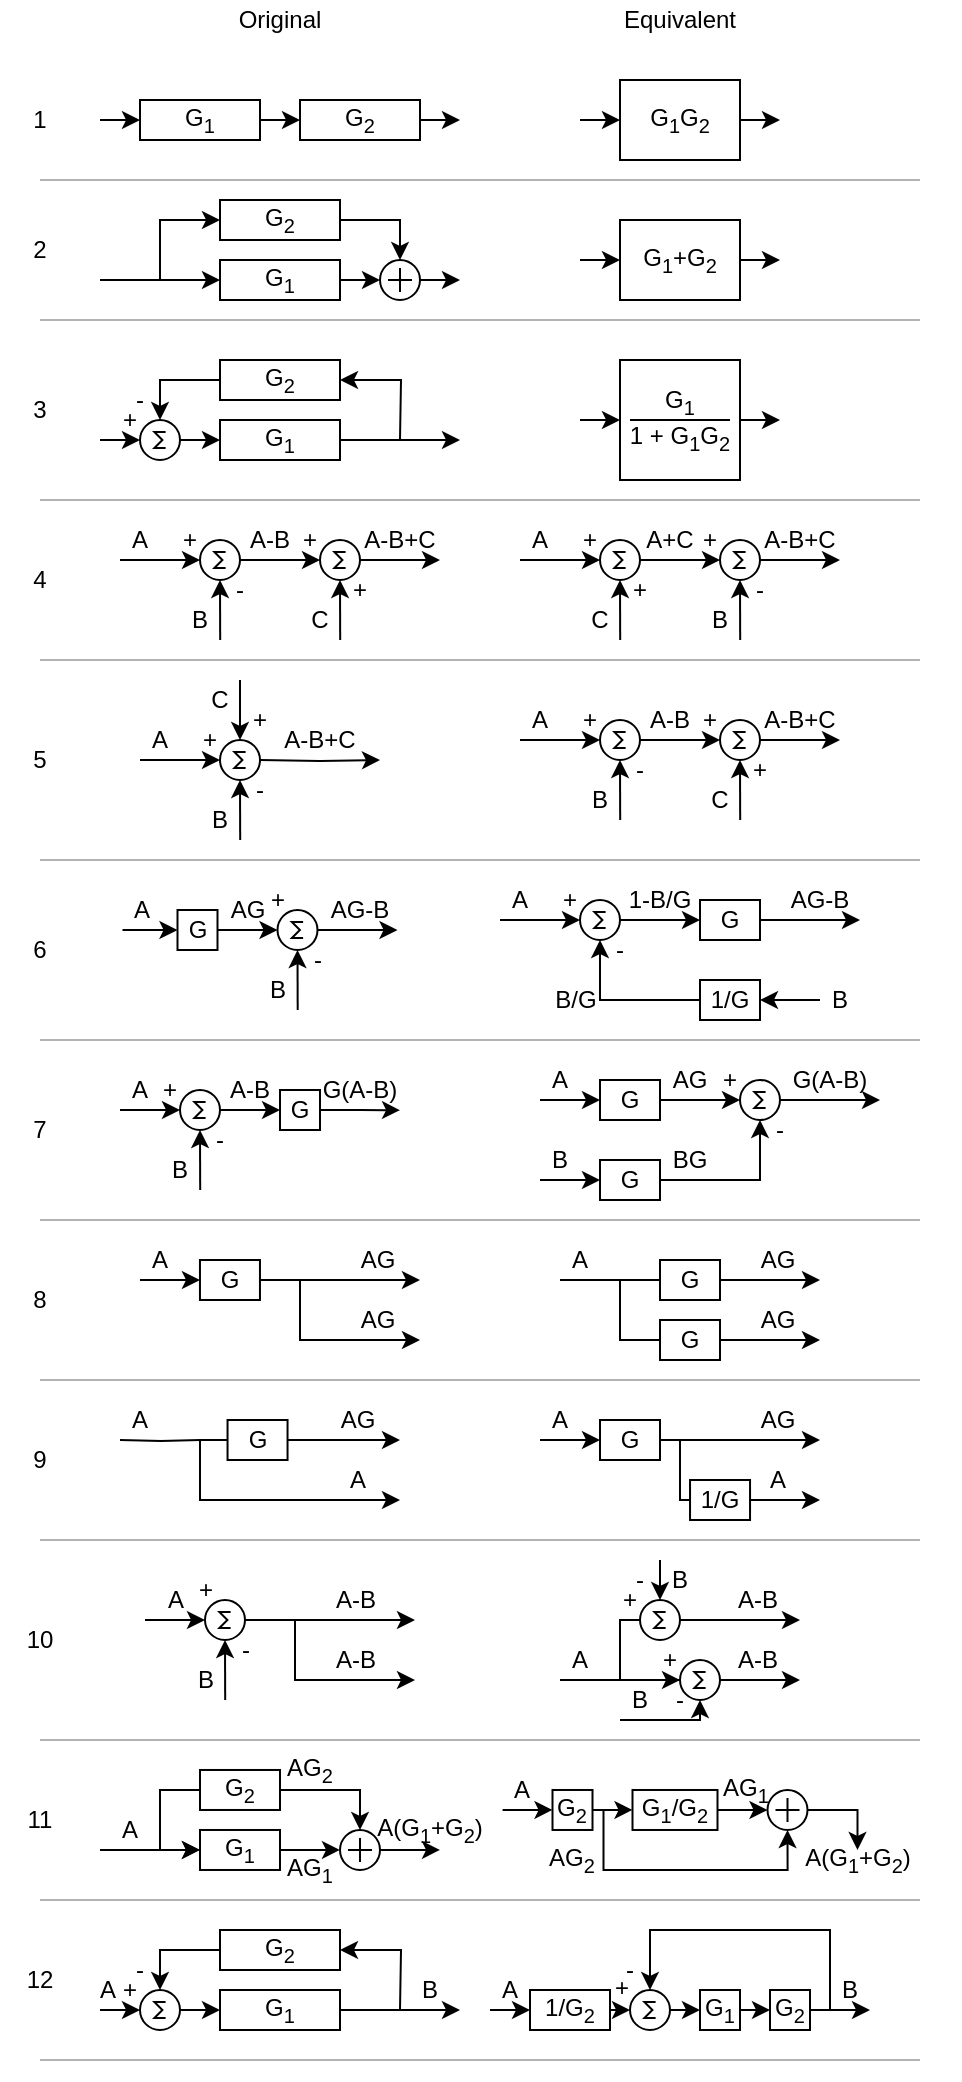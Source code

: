 <mxfile version="15.2.7" type="device"><diagram id="GyScYc1W607_aKOU8dMP" name="Page-1"><mxGraphModel dx="2426" dy="1378" grid="1" gridSize="10" guides="1" tooltips="1" connect="1" arrows="1" fold="1" page="1" pageScale="1" pageWidth="827" pageHeight="1169" math="0" shadow="0"><root><mxCell id="0"/><mxCell id="1" parent="0"/><mxCell id="CnTs_4uEJCHY11B887---61" value="" style="rounded=0;whiteSpace=wrap;html=1;verticalAlign=middle;fillColor=#FFFFFF;strokeColor=none;opacity=30;" vertex="1" parent="1"><mxGeometry y="200" width="480" height="1040" as="geometry"/></mxCell><mxCell id="CnTs_4uEJCHY11B887---3" style="edgeStyle=orthogonalEdgeStyle;rounded=0;orthogonalLoop=1;jettySize=auto;html=1;exitX=1;exitY=0.5;exitDx=0;exitDy=0;entryX=0;entryY=0.5;entryDx=0;entryDy=0;" edge="1" parent="1" source="CnTs_4uEJCHY11B887---1" target="CnTs_4uEJCHY11B887---2"><mxGeometry relative="1" as="geometry"/></mxCell><mxCell id="CnTs_4uEJCHY11B887---4" style="edgeStyle=orthogonalEdgeStyle;rounded=0;orthogonalLoop=1;jettySize=auto;html=1;exitX=0;exitY=0.5;exitDx=0;exitDy=0;endArrow=none;endFill=0;startArrow=classic;startFill=1;" edge="1" parent="1" source="CnTs_4uEJCHY11B887---1"><mxGeometry relative="1" as="geometry"><mxPoint x="50" y="260" as="targetPoint"/></mxGeometry></mxCell><mxCell id="CnTs_4uEJCHY11B887---1" value="G&lt;sub&gt;1&lt;/sub&gt;" style="rounded=0;whiteSpace=wrap;html=1;" vertex="1" parent="1"><mxGeometry x="70" y="250" width="60" height="20" as="geometry"/></mxCell><mxCell id="CnTs_4uEJCHY11B887---5" style="edgeStyle=orthogonalEdgeStyle;rounded=0;orthogonalLoop=1;jettySize=auto;html=1;exitX=1;exitY=0.5;exitDx=0;exitDy=0;startArrow=none;startFill=0;endArrow=classic;endFill=1;" edge="1" parent="1" source="CnTs_4uEJCHY11B887---2"><mxGeometry relative="1" as="geometry"><mxPoint x="230" y="260" as="targetPoint"/></mxGeometry></mxCell><mxCell id="CnTs_4uEJCHY11B887---2" value="G&lt;sub&gt;2&lt;/sub&gt;" style="rounded=0;whiteSpace=wrap;html=1;" vertex="1" parent="1"><mxGeometry x="150" y="250" width="60" height="20" as="geometry"/></mxCell><mxCell id="CnTs_4uEJCHY11B887---6" style="edgeStyle=orthogonalEdgeStyle;rounded=0;orthogonalLoop=1;jettySize=auto;html=1;exitX=1;exitY=0.5;exitDx=0;exitDy=0;entryX=0;entryY=0.5;entryDx=0;entryDy=0;" edge="1" parent="1" source="CnTs_4uEJCHY11B887---8"><mxGeometry relative="1" as="geometry"><mxPoint x="390" y="260" as="targetPoint"/></mxGeometry></mxCell><mxCell id="CnTs_4uEJCHY11B887---7" style="edgeStyle=orthogonalEdgeStyle;rounded=0;orthogonalLoop=1;jettySize=auto;html=1;exitX=0;exitY=0.5;exitDx=0;exitDy=0;endArrow=none;endFill=0;startArrow=classic;startFill=1;" edge="1" parent="1" source="CnTs_4uEJCHY11B887---8"><mxGeometry relative="1" as="geometry"><mxPoint x="290" y="260" as="targetPoint"/></mxGeometry></mxCell><mxCell id="CnTs_4uEJCHY11B887---8" value="G&lt;sub&gt;1&lt;/sub&gt;G&lt;sub&gt;2&lt;/sub&gt;" style="rounded=0;whiteSpace=wrap;html=1;" vertex="1" parent="1"><mxGeometry x="310" y="240" width="60" height="40" as="geometry"/></mxCell><mxCell id="CnTs_4uEJCHY11B887---12" style="edgeStyle=orthogonalEdgeStyle;rounded=0;orthogonalLoop=1;jettySize=auto;html=1;exitX=0;exitY=0.5;exitDx=0;exitDy=0;endArrow=none;endFill=0;startArrow=classic;startFill=1;" edge="1" parent="1" source="CnTs_4uEJCHY11B887---13"><mxGeometry relative="1" as="geometry"><mxPoint x="50" y="340" as="targetPoint"/></mxGeometry></mxCell><mxCell id="CnTs_4uEJCHY11B887---20" style="edgeStyle=orthogonalEdgeStyle;rounded=0;orthogonalLoop=1;jettySize=auto;html=1;exitX=1;exitY=0.5;exitDx=0;exitDy=0;startArrow=none;startFill=0;endArrow=classic;endFill=1;" edge="1" parent="1"><mxGeometry relative="1" as="geometry"><mxPoint x="230" y="340" as="targetPoint"/><mxPoint x="210" y="340" as="sourcePoint"/></mxGeometry></mxCell><mxCell id="CnTs_4uEJCHY11B887---23" style="edgeStyle=orthogonalEdgeStyle;rounded=0;orthogonalLoop=1;jettySize=auto;html=1;exitX=1;exitY=0.5;exitDx=0;exitDy=0;entryX=0;entryY=0.5;entryDx=0;entryDy=0;entryPerimeter=0;startArrow=none;startFill=0;endArrow=classic;endFill=1;" edge="1" parent="1" source="CnTs_4uEJCHY11B887---13"><mxGeometry relative="1" as="geometry"><mxPoint x="190" y="340" as="targetPoint"/></mxGeometry></mxCell><mxCell id="CnTs_4uEJCHY11B887---13" value="G&lt;sub&gt;1&lt;/sub&gt;" style="rounded=0;whiteSpace=wrap;html=1;" vertex="1" parent="1"><mxGeometry x="110" y="330" width="60" height="20" as="geometry"/></mxCell><mxCell id="CnTs_4uEJCHY11B887---14" style="edgeStyle=orthogonalEdgeStyle;rounded=0;orthogonalLoop=1;jettySize=auto;html=1;exitX=1;exitY=0.5;exitDx=0;exitDy=0;startArrow=none;startFill=0;endArrow=classic;endFill=1;entryX=0.5;entryY=0;entryDx=0;entryDy=0;entryPerimeter=0;" edge="1" parent="1" source="CnTs_4uEJCHY11B887---15"><mxGeometry relative="1" as="geometry"><mxPoint x="200" y="330" as="targetPoint"/><Array as="points"><mxPoint x="200" y="310"/></Array></mxGeometry></mxCell><mxCell id="CnTs_4uEJCHY11B887---19" style="edgeStyle=orthogonalEdgeStyle;rounded=0;orthogonalLoop=1;jettySize=auto;html=1;exitX=0;exitY=0.5;exitDx=0;exitDy=0;startArrow=classic;startFill=1;endArrow=none;endFill=0;" edge="1" parent="1" source="CnTs_4uEJCHY11B887---15"><mxGeometry relative="1" as="geometry"><mxPoint x="80" y="340" as="targetPoint"/><Array as="points"><mxPoint x="80" y="310"/></Array></mxGeometry></mxCell><mxCell id="CnTs_4uEJCHY11B887---15" value="G&lt;sub&gt;2&lt;/sub&gt;" style="rounded=0;whiteSpace=wrap;html=1;" vertex="1" parent="1"><mxGeometry x="110" y="300" width="60" height="20" as="geometry"/></mxCell><mxCell id="CnTs_4uEJCHY11B887---16" style="edgeStyle=orthogonalEdgeStyle;rounded=0;orthogonalLoop=1;jettySize=auto;html=1;exitX=1;exitY=0.5;exitDx=0;exitDy=0;entryX=0;entryY=0.5;entryDx=0;entryDy=0;" edge="1" parent="1" source="CnTs_4uEJCHY11B887---18"><mxGeometry relative="1" as="geometry"><mxPoint x="390" y="330" as="targetPoint"/></mxGeometry></mxCell><mxCell id="CnTs_4uEJCHY11B887---17" style="edgeStyle=orthogonalEdgeStyle;rounded=0;orthogonalLoop=1;jettySize=auto;html=1;exitX=0;exitY=0.5;exitDx=0;exitDy=0;endArrow=none;endFill=0;startArrow=classic;startFill=1;" edge="1" parent="1" source="CnTs_4uEJCHY11B887---18"><mxGeometry relative="1" as="geometry"><mxPoint x="290" y="330" as="targetPoint"/></mxGeometry></mxCell><mxCell id="CnTs_4uEJCHY11B887---18" value="G&lt;sub&gt;1&lt;/sub&gt;+G&lt;sub&gt;2&lt;/sub&gt;" style="rounded=0;whiteSpace=wrap;html=1;" vertex="1" parent="1"><mxGeometry x="310" y="310" width="60" height="40" as="geometry"/></mxCell><mxCell id="CnTs_4uEJCHY11B887---56" style="edgeStyle=orthogonalEdgeStyle;rounded=0;orthogonalLoop=1;jettySize=auto;html=1;exitX=1;exitY=0.5;exitDx=0;exitDy=0;startArrow=none;startFill=0;endArrow=classic;endFill=1;" edge="1" parent="1" source="CnTs_4uEJCHY11B887---46"><mxGeometry relative="1" as="geometry"><mxPoint x="230" y="420" as="targetPoint"/></mxGeometry></mxCell><mxCell id="CnTs_4uEJCHY11B887---46" value="G&lt;sub&gt;1&lt;/sub&gt;" style="rounded=0;whiteSpace=wrap;html=1;" vertex="1" parent="1"><mxGeometry x="110" y="410" width="60" height="20" as="geometry"/></mxCell><mxCell id="CnTs_4uEJCHY11B887---55" style="edgeStyle=orthogonalEdgeStyle;rounded=0;orthogonalLoop=1;jettySize=auto;html=1;exitX=0;exitY=0.5;exitDx=0;exitDy=0;entryX=0.5;entryY=0;entryDx=0;entryDy=0;entryPerimeter=0;startArrow=none;startFill=0;endArrow=classic;endFill=1;" edge="1" parent="1" source="CnTs_4uEJCHY11B887---49"><mxGeometry relative="1" as="geometry"><mxPoint x="80" y="410" as="targetPoint"/></mxGeometry></mxCell><mxCell id="CnTs_4uEJCHY11B887---57" style="edgeStyle=orthogonalEdgeStyle;rounded=0;orthogonalLoop=1;jettySize=auto;html=1;exitX=1;exitY=0.5;exitDx=0;exitDy=0;startArrow=classic;startFill=1;endArrow=none;endFill=0;" edge="1" parent="1" source="CnTs_4uEJCHY11B887---49"><mxGeometry relative="1" as="geometry"><mxPoint x="200" y="420" as="targetPoint"/></mxGeometry></mxCell><mxCell id="CnTs_4uEJCHY11B887---49" value="G&lt;sub&gt;2&lt;/sub&gt;" style="rounded=0;whiteSpace=wrap;html=1;" vertex="1" parent="1"><mxGeometry x="110" y="380" width="60" height="20" as="geometry"/></mxCell><mxCell id="CnTs_4uEJCHY11B887---50" style="edgeStyle=orthogonalEdgeStyle;rounded=0;orthogonalLoop=1;jettySize=auto;html=1;exitX=1;exitY=0.5;exitDx=0;exitDy=0;" edge="1" parent="1" source="CnTs_4uEJCHY11B887---52"><mxGeometry relative="1" as="geometry"><mxPoint x="390" y="410" as="targetPoint"/></mxGeometry></mxCell><mxCell id="CnTs_4uEJCHY11B887---51" style="edgeStyle=orthogonalEdgeStyle;rounded=0;orthogonalLoop=1;jettySize=auto;html=1;exitX=0;exitY=0.5;exitDx=0;exitDy=0;endArrow=none;endFill=0;startArrow=classic;startFill=1;" edge="1" parent="1" source="CnTs_4uEJCHY11B887---52"><mxGeometry relative="1" as="geometry"><mxPoint x="290" y="410" as="targetPoint"/></mxGeometry></mxCell><mxCell id="CnTs_4uEJCHY11B887---52" value="G&lt;sub&gt;1&lt;br&gt;&lt;/sub&gt;1 + G&lt;sub&gt;1&lt;/sub&gt;G&lt;sub&gt;2&lt;/sub&gt;" style="rounded=0;whiteSpace=wrap;html=1;verticalAlign=middle;" vertex="1" parent="1"><mxGeometry x="310" y="380" width="60" height="60" as="geometry"/></mxCell><mxCell id="CnTs_4uEJCHY11B887---58" style="edgeStyle=orthogonalEdgeStyle;rounded=0;orthogonalLoop=1;jettySize=auto;html=1;exitX=0;exitY=0.5;exitDx=0;exitDy=0;exitPerimeter=0;startArrow=classic;startFill=1;endArrow=none;endFill=0;" edge="1" parent="1"><mxGeometry relative="1" as="geometry"><mxPoint x="50" y="420" as="targetPoint"/><mxPoint x="70" y="420" as="sourcePoint"/></mxGeometry></mxCell><mxCell id="CnTs_4uEJCHY11B887---54" value="" style="edgeStyle=orthogonalEdgeStyle;rounded=0;orthogonalLoop=1;jettySize=auto;html=1;exitX=0;exitY=0.5;exitDx=0;exitDy=0;endArrow=none;endFill=0;startArrow=classic;startFill=1;" edge="1" parent="1" source="CnTs_4uEJCHY11B887---46"><mxGeometry relative="1" as="geometry"><mxPoint x="90" y="420" as="targetPoint"/><mxPoint x="110" y="420" as="sourcePoint"/></mxGeometry></mxCell><mxCell id="CnTs_4uEJCHY11B887---59" value="Original" style="text;html=1;strokeColor=none;fillColor=none;align=center;verticalAlign=middle;whiteSpace=wrap;rounded=0;" vertex="1" parent="1"><mxGeometry x="110" y="200" width="60" height="20" as="geometry"/></mxCell><mxCell id="CnTs_4uEJCHY11B887---60" value="Equivalent" style="text;html=1;strokeColor=none;fillColor=none;align=center;verticalAlign=middle;whiteSpace=wrap;rounded=0;" vertex="1" parent="1"><mxGeometry x="310" y="200" width="60" height="20" as="geometry"/></mxCell><mxCell id="CnTs_4uEJCHY11B887---64" style="edgeStyle=orthogonalEdgeStyle;rounded=0;orthogonalLoop=1;jettySize=auto;html=1;exitX=0;exitY=0.5;exitDx=0;exitDy=0;exitPerimeter=0;startArrow=classic;startFill=1;endArrow=none;endFill=0;" edge="1" parent="1" source="CnTs_4uEJCHY11B887---62"><mxGeometry relative="1" as="geometry"><mxPoint x="60" y="480" as="targetPoint"/></mxGeometry></mxCell><mxCell id="CnTs_4uEJCHY11B887---71" style="edgeStyle=orthogonalEdgeStyle;rounded=0;orthogonalLoop=1;jettySize=auto;html=1;exitX=0.5;exitY=1;exitDx=0;exitDy=0;exitPerimeter=0;startArrow=classic;startFill=1;endArrow=none;endFill=0;" edge="1" parent="1" source="CnTs_4uEJCHY11B887---62"><mxGeometry relative="1" as="geometry"><mxPoint x="110.097" y="520" as="targetPoint"/></mxGeometry></mxCell><mxCell id="CnTs_4uEJCHY11B887---62" value="" style="verticalLabelPosition=bottom;shadow=0;dashed=0;align=center;html=1;verticalAlign=top;shape=mxgraph.electrical.abstract.sum;" vertex="1" parent="1"><mxGeometry x="100" y="470" width="20" height="20" as="geometry"/></mxCell><mxCell id="CnTs_4uEJCHY11B887---65" style="edgeStyle=orthogonalEdgeStyle;rounded=0;orthogonalLoop=1;jettySize=auto;html=1;exitX=0;exitY=0.5;exitDx=0;exitDy=0;exitPerimeter=0;entryX=1;entryY=0.5;entryDx=0;entryDy=0;entryPerimeter=0;startArrow=classic;startFill=1;endArrow=none;endFill=0;" edge="1" parent="1" source="CnTs_4uEJCHY11B887---63" target="CnTs_4uEJCHY11B887---62"><mxGeometry relative="1" as="geometry"/></mxCell><mxCell id="CnTs_4uEJCHY11B887---66" style="edgeStyle=orthogonalEdgeStyle;rounded=0;orthogonalLoop=1;jettySize=auto;html=1;exitX=1;exitY=0.5;exitDx=0;exitDy=0;exitPerimeter=0;startArrow=none;startFill=0;endArrow=classic;endFill=1;" edge="1" parent="1" source="CnTs_4uEJCHY11B887---63"><mxGeometry relative="1" as="geometry"><mxPoint x="220" y="480" as="targetPoint"/></mxGeometry></mxCell><mxCell id="CnTs_4uEJCHY11B887---70" style="edgeStyle=orthogonalEdgeStyle;rounded=0;orthogonalLoop=1;jettySize=auto;html=1;exitX=0.5;exitY=1;exitDx=0;exitDy=0;exitPerimeter=0;startArrow=classic;startFill=1;endArrow=none;endFill=0;" edge="1" parent="1" source="CnTs_4uEJCHY11B887---63"><mxGeometry relative="1" as="geometry"><mxPoint x="170.097" y="520" as="targetPoint"/></mxGeometry></mxCell><mxCell id="CnTs_4uEJCHY11B887---63" value="" style="verticalLabelPosition=bottom;shadow=0;dashed=0;align=center;html=1;verticalAlign=top;shape=mxgraph.electrical.abstract.sum;" vertex="1" parent="1"><mxGeometry x="160" y="470" width="20" height="20" as="geometry"/></mxCell><mxCell id="CnTs_4uEJCHY11B887---72" value="+" style="text;html=1;strokeColor=none;fillColor=none;align=center;verticalAlign=middle;whiteSpace=wrap;rounded=0;opacity=30;" vertex="1" parent="1"><mxGeometry x="90" y="460" width="10" height="20" as="geometry"/></mxCell><mxCell id="CnTs_4uEJCHY11B887---74" value="+" style="text;html=1;strokeColor=none;fillColor=none;align=center;verticalAlign=middle;whiteSpace=wrap;rounded=0;opacity=30;" vertex="1" parent="1"><mxGeometry x="150" y="460" width="10" height="20" as="geometry"/></mxCell><mxCell id="CnTs_4uEJCHY11B887---75" value="+" style="text;html=1;strokeColor=none;fillColor=none;align=center;verticalAlign=middle;whiteSpace=wrap;rounded=0;opacity=30;" vertex="1" parent="1"><mxGeometry x="170" y="490" width="20" height="10" as="geometry"/></mxCell><mxCell id="CnTs_4uEJCHY11B887---76" value="-" style="text;html=1;strokeColor=none;fillColor=none;align=center;verticalAlign=middle;whiteSpace=wrap;rounded=0;opacity=30;" vertex="1" parent="1"><mxGeometry x="110" y="490" width="20" height="10" as="geometry"/></mxCell><mxCell id="CnTs_4uEJCHY11B887---77" value="A" style="text;html=1;strokeColor=none;fillColor=none;align=center;verticalAlign=middle;whiteSpace=wrap;rounded=0;opacity=30;" vertex="1" parent="1"><mxGeometry x="60" y="460" width="20" height="20" as="geometry"/></mxCell><mxCell id="CnTs_4uEJCHY11B887---78" value="B" style="text;html=1;strokeColor=none;fillColor=none;align=center;verticalAlign=middle;whiteSpace=wrap;rounded=0;opacity=30;" vertex="1" parent="1"><mxGeometry x="90" y="500" width="20" height="20" as="geometry"/></mxCell><mxCell id="CnTs_4uEJCHY11B887---79" value="C" style="text;html=1;strokeColor=none;fillColor=none;align=center;verticalAlign=middle;whiteSpace=wrap;rounded=0;opacity=30;" vertex="1" parent="1"><mxGeometry x="150" y="500" width="20" height="20" as="geometry"/></mxCell><mxCell id="CnTs_4uEJCHY11B887---80" value="A-B" style="text;html=1;strokeColor=none;fillColor=none;align=center;verticalAlign=middle;whiteSpace=wrap;rounded=0;opacity=30;" vertex="1" parent="1"><mxGeometry x="120" y="460" width="30" height="20" as="geometry"/></mxCell><mxCell id="CnTs_4uEJCHY11B887---81" value="A-B+C" style="text;html=1;strokeColor=none;fillColor=none;align=center;verticalAlign=middle;whiteSpace=wrap;rounded=0;opacity=30;" vertex="1" parent="1"><mxGeometry x="180" y="460" width="40" height="20" as="geometry"/></mxCell><mxCell id="CnTs_4uEJCHY11B887---82" style="edgeStyle=orthogonalEdgeStyle;rounded=0;orthogonalLoop=1;jettySize=auto;html=1;exitX=0;exitY=0.5;exitDx=0;exitDy=0;exitPerimeter=0;startArrow=classic;startFill=1;endArrow=none;endFill=0;" edge="1" parent="1" source="CnTs_4uEJCHY11B887---84"><mxGeometry relative="1" as="geometry"><mxPoint x="260.0" y="480" as="targetPoint"/></mxGeometry></mxCell><mxCell id="CnTs_4uEJCHY11B887---83" style="edgeStyle=orthogonalEdgeStyle;rounded=0;orthogonalLoop=1;jettySize=auto;html=1;exitX=0.5;exitY=1;exitDx=0;exitDy=0;exitPerimeter=0;startArrow=classic;startFill=1;endArrow=none;endFill=0;" edge="1" parent="1" source="CnTs_4uEJCHY11B887---84"><mxGeometry relative="1" as="geometry"><mxPoint x="310.097" y="520" as="targetPoint"/></mxGeometry></mxCell><mxCell id="CnTs_4uEJCHY11B887---84" value="" style="verticalLabelPosition=bottom;shadow=0;dashed=0;align=center;html=1;verticalAlign=top;shape=mxgraph.electrical.abstract.sum;" vertex="1" parent="1"><mxGeometry x="300" y="470" width="20" height="20" as="geometry"/></mxCell><mxCell id="CnTs_4uEJCHY11B887---85" style="edgeStyle=orthogonalEdgeStyle;rounded=0;orthogonalLoop=1;jettySize=auto;html=1;exitX=0;exitY=0.5;exitDx=0;exitDy=0;exitPerimeter=0;entryX=1;entryY=0.5;entryDx=0;entryDy=0;entryPerimeter=0;startArrow=classic;startFill=1;endArrow=none;endFill=0;" edge="1" parent="1" source="CnTs_4uEJCHY11B887---88" target="CnTs_4uEJCHY11B887---84"><mxGeometry relative="1" as="geometry"/></mxCell><mxCell id="CnTs_4uEJCHY11B887---86" style="edgeStyle=orthogonalEdgeStyle;rounded=0;orthogonalLoop=1;jettySize=auto;html=1;exitX=1;exitY=0.5;exitDx=0;exitDy=0;exitPerimeter=0;startArrow=none;startFill=0;endArrow=classic;endFill=1;" edge="1" parent="1" source="CnTs_4uEJCHY11B887---88"><mxGeometry relative="1" as="geometry"><mxPoint x="420" y="480" as="targetPoint"/></mxGeometry></mxCell><mxCell id="CnTs_4uEJCHY11B887---87" style="edgeStyle=orthogonalEdgeStyle;rounded=0;orthogonalLoop=1;jettySize=auto;html=1;exitX=0.5;exitY=1;exitDx=0;exitDy=0;exitPerimeter=0;startArrow=classic;startFill=1;endArrow=none;endFill=0;" edge="1" parent="1" source="CnTs_4uEJCHY11B887---88"><mxGeometry relative="1" as="geometry"><mxPoint x="370.097" y="520" as="targetPoint"/></mxGeometry></mxCell><mxCell id="CnTs_4uEJCHY11B887---88" value="" style="verticalLabelPosition=bottom;shadow=0;dashed=0;align=center;html=1;verticalAlign=top;shape=mxgraph.electrical.abstract.sum;" vertex="1" parent="1"><mxGeometry x="360" y="470" width="20" height="20" as="geometry"/></mxCell><mxCell id="CnTs_4uEJCHY11B887---89" value="+" style="text;html=1;strokeColor=none;fillColor=none;align=center;verticalAlign=middle;whiteSpace=wrap;rounded=0;opacity=30;" vertex="1" parent="1"><mxGeometry x="290" y="460" width="10" height="20" as="geometry"/></mxCell><mxCell id="CnTs_4uEJCHY11B887---90" value="+" style="text;html=1;strokeColor=none;fillColor=none;align=center;verticalAlign=middle;whiteSpace=wrap;rounded=0;opacity=30;" vertex="1" parent="1"><mxGeometry x="350" y="460" width="10" height="20" as="geometry"/></mxCell><mxCell id="CnTs_4uEJCHY11B887---91" value="-" style="text;html=1;strokeColor=none;fillColor=none;align=center;verticalAlign=middle;whiteSpace=wrap;rounded=0;opacity=30;" vertex="1" parent="1"><mxGeometry x="370" y="490" width="20" height="10" as="geometry"/></mxCell><mxCell id="CnTs_4uEJCHY11B887---92" value="+" style="text;html=1;strokeColor=none;fillColor=none;align=center;verticalAlign=middle;whiteSpace=wrap;rounded=0;opacity=30;" vertex="1" parent="1"><mxGeometry x="310" y="490" width="20" height="10" as="geometry"/></mxCell><mxCell id="CnTs_4uEJCHY11B887---93" value="A" style="text;html=1;strokeColor=none;fillColor=none;align=center;verticalAlign=middle;whiteSpace=wrap;rounded=0;opacity=30;" vertex="1" parent="1"><mxGeometry x="260" y="460" width="20" height="20" as="geometry"/></mxCell><mxCell id="CnTs_4uEJCHY11B887---94" value="C" style="text;html=1;strokeColor=none;fillColor=none;align=center;verticalAlign=middle;whiteSpace=wrap;rounded=0;opacity=30;" vertex="1" parent="1"><mxGeometry x="290" y="500" width="20" height="20" as="geometry"/></mxCell><mxCell id="CnTs_4uEJCHY11B887---95" value="B" style="text;html=1;strokeColor=none;fillColor=none;align=center;verticalAlign=middle;whiteSpace=wrap;rounded=0;opacity=30;" vertex="1" parent="1"><mxGeometry x="350" y="500" width="20" height="20" as="geometry"/></mxCell><mxCell id="CnTs_4uEJCHY11B887---96" value="A+C" style="text;html=1;strokeColor=none;fillColor=none;align=center;verticalAlign=middle;whiteSpace=wrap;rounded=0;opacity=30;" vertex="1" parent="1"><mxGeometry x="320" y="460" width="30" height="20" as="geometry"/></mxCell><mxCell id="CnTs_4uEJCHY11B887---97" value="A-B+C" style="text;html=1;strokeColor=none;fillColor=none;align=center;verticalAlign=middle;whiteSpace=wrap;rounded=0;opacity=30;" vertex="1" parent="1"><mxGeometry x="380" y="460" width="40" height="20" as="geometry"/></mxCell><mxCell id="CnTs_4uEJCHY11B887---98" style="edgeStyle=orthogonalEdgeStyle;rounded=0;orthogonalLoop=1;jettySize=auto;html=1;exitX=0;exitY=0.5;exitDx=0;exitDy=0;exitPerimeter=0;startArrow=classic;startFill=1;endArrow=none;endFill=0;" edge="1" parent="1" source="CnTs_4uEJCHY11B887---100"><mxGeometry relative="1" as="geometry"><mxPoint x="70" y="580" as="targetPoint"/></mxGeometry></mxCell><mxCell id="CnTs_4uEJCHY11B887---99" style="edgeStyle=orthogonalEdgeStyle;rounded=0;orthogonalLoop=1;jettySize=auto;html=1;exitX=0.5;exitY=1;exitDx=0;exitDy=0;exitPerimeter=0;startArrow=classic;startFill=1;endArrow=none;endFill=0;" edge="1" parent="1" source="CnTs_4uEJCHY11B887---100"><mxGeometry relative="1" as="geometry"><mxPoint x="120.097" y="620" as="targetPoint"/></mxGeometry></mxCell><mxCell id="CnTs_4uEJCHY11B887---130" style="edgeStyle=orthogonalEdgeStyle;rounded=0;orthogonalLoop=1;jettySize=auto;html=1;exitX=0.5;exitY=0;exitDx=0;exitDy=0;exitPerimeter=0;startArrow=classic;startFill=1;endArrow=none;endFill=0;" edge="1" parent="1" source="CnTs_4uEJCHY11B887---100"><mxGeometry relative="1" as="geometry"><mxPoint x="120" y="540" as="targetPoint"/></mxGeometry></mxCell><mxCell id="CnTs_4uEJCHY11B887---100" value="" style="verticalLabelPosition=bottom;shadow=0;dashed=0;align=center;html=1;verticalAlign=top;shape=mxgraph.electrical.abstract.sum;" vertex="1" parent="1"><mxGeometry x="110" y="570" width="20" height="20" as="geometry"/></mxCell><mxCell id="CnTs_4uEJCHY11B887---101" style="edgeStyle=orthogonalEdgeStyle;rounded=0;orthogonalLoop=1;jettySize=auto;html=1;entryX=1;entryY=0.5;entryDx=0;entryDy=0;entryPerimeter=0;startArrow=classic;startFill=1;endArrow=none;endFill=0;" edge="1" parent="1" target="CnTs_4uEJCHY11B887---100"><mxGeometry relative="1" as="geometry"><mxPoint x="190" y="580" as="sourcePoint"/></mxGeometry></mxCell><mxCell id="CnTs_4uEJCHY11B887---105" value="+" style="text;html=1;strokeColor=none;fillColor=none;align=center;verticalAlign=middle;whiteSpace=wrap;rounded=0;opacity=30;" vertex="1" parent="1"><mxGeometry x="100" y="560" width="10" height="20" as="geometry"/></mxCell><mxCell id="CnTs_4uEJCHY11B887---108" value="-" style="text;html=1;strokeColor=none;fillColor=none;align=center;verticalAlign=middle;whiteSpace=wrap;rounded=0;opacity=30;" vertex="1" parent="1"><mxGeometry x="120" y="590" width="20" height="10" as="geometry"/></mxCell><mxCell id="CnTs_4uEJCHY11B887---109" value="A" style="text;html=1;strokeColor=none;fillColor=none;align=center;verticalAlign=middle;whiteSpace=wrap;rounded=0;opacity=30;" vertex="1" parent="1"><mxGeometry x="70" y="560" width="20" height="20" as="geometry"/></mxCell><mxCell id="CnTs_4uEJCHY11B887---110" value="B" style="text;html=1;strokeColor=none;fillColor=none;align=center;verticalAlign=middle;whiteSpace=wrap;rounded=0;opacity=30;" vertex="1" parent="1"><mxGeometry x="100" y="600" width="20" height="20" as="geometry"/></mxCell><mxCell id="CnTs_4uEJCHY11B887---112" value="A-B+C" style="text;html=1;strokeColor=none;fillColor=none;align=center;verticalAlign=middle;whiteSpace=wrap;rounded=0;opacity=30;" vertex="1" parent="1"><mxGeometry x="140" y="560" width="40" height="20" as="geometry"/></mxCell><mxCell id="CnTs_4uEJCHY11B887---131" value="C" style="text;html=1;strokeColor=none;fillColor=none;align=center;verticalAlign=middle;whiteSpace=wrap;rounded=0;opacity=30;" vertex="1" parent="1"><mxGeometry x="100" y="540" width="20" height="20" as="geometry"/></mxCell><mxCell id="CnTs_4uEJCHY11B887---132" value="+" style="text;html=1;strokeColor=none;fillColor=none;align=center;verticalAlign=middle;whiteSpace=wrap;rounded=0;opacity=30;" vertex="1" parent="1"><mxGeometry x="120" y="555" width="20" height="10" as="geometry"/></mxCell><mxCell id="CnTs_4uEJCHY11B887---133" style="edgeStyle=orthogonalEdgeStyle;rounded=0;orthogonalLoop=1;jettySize=auto;html=1;exitX=0;exitY=0.5;exitDx=0;exitDy=0;exitPerimeter=0;startArrow=classic;startFill=1;endArrow=none;endFill=0;" edge="1" parent="1" source="CnTs_4uEJCHY11B887---135"><mxGeometry relative="1" as="geometry"><mxPoint x="260" y="570" as="targetPoint"/></mxGeometry></mxCell><mxCell id="CnTs_4uEJCHY11B887---134" style="edgeStyle=orthogonalEdgeStyle;rounded=0;orthogonalLoop=1;jettySize=auto;html=1;exitX=0.5;exitY=1;exitDx=0;exitDy=0;exitPerimeter=0;startArrow=classic;startFill=1;endArrow=none;endFill=0;" edge="1" parent="1" source="CnTs_4uEJCHY11B887---135"><mxGeometry relative="1" as="geometry"><mxPoint x="310.097" y="610" as="targetPoint"/></mxGeometry></mxCell><mxCell id="CnTs_4uEJCHY11B887---135" value="" style="verticalLabelPosition=bottom;shadow=0;dashed=0;align=center;html=1;verticalAlign=top;shape=mxgraph.electrical.abstract.sum;" vertex="1" parent="1"><mxGeometry x="300" y="560" width="20" height="20" as="geometry"/></mxCell><mxCell id="CnTs_4uEJCHY11B887---136" style="edgeStyle=orthogonalEdgeStyle;rounded=0;orthogonalLoop=1;jettySize=auto;html=1;exitX=0;exitY=0.5;exitDx=0;exitDy=0;exitPerimeter=0;entryX=1;entryY=0.5;entryDx=0;entryDy=0;entryPerimeter=0;startArrow=classic;startFill=1;endArrow=none;endFill=0;" edge="1" parent="1" source="CnTs_4uEJCHY11B887---139" target="CnTs_4uEJCHY11B887---135"><mxGeometry relative="1" as="geometry"/></mxCell><mxCell id="CnTs_4uEJCHY11B887---137" style="edgeStyle=orthogonalEdgeStyle;rounded=0;orthogonalLoop=1;jettySize=auto;html=1;exitX=1;exitY=0.5;exitDx=0;exitDy=0;exitPerimeter=0;startArrow=none;startFill=0;endArrow=classic;endFill=1;" edge="1" parent="1" source="CnTs_4uEJCHY11B887---139"><mxGeometry relative="1" as="geometry"><mxPoint x="420" y="570" as="targetPoint"/></mxGeometry></mxCell><mxCell id="CnTs_4uEJCHY11B887---138" style="edgeStyle=orthogonalEdgeStyle;rounded=0;orthogonalLoop=1;jettySize=auto;html=1;exitX=0.5;exitY=1;exitDx=0;exitDy=0;exitPerimeter=0;startArrow=classic;startFill=1;endArrow=none;endFill=0;" edge="1" parent="1" source="CnTs_4uEJCHY11B887---139"><mxGeometry relative="1" as="geometry"><mxPoint x="370.097" y="610" as="targetPoint"/></mxGeometry></mxCell><mxCell id="CnTs_4uEJCHY11B887---139" value="" style="verticalLabelPosition=bottom;shadow=0;dashed=0;align=center;html=1;verticalAlign=top;shape=mxgraph.electrical.abstract.sum;" vertex="1" parent="1"><mxGeometry x="360" y="560" width="20" height="20" as="geometry"/></mxCell><mxCell id="CnTs_4uEJCHY11B887---140" value="+" style="text;html=1;strokeColor=none;fillColor=none;align=center;verticalAlign=middle;whiteSpace=wrap;rounded=0;opacity=30;" vertex="1" parent="1"><mxGeometry x="290" y="550" width="10" height="20" as="geometry"/></mxCell><mxCell id="CnTs_4uEJCHY11B887---141" value="+" style="text;html=1;strokeColor=none;fillColor=none;align=center;verticalAlign=middle;whiteSpace=wrap;rounded=0;opacity=30;" vertex="1" parent="1"><mxGeometry x="350" y="550" width="10" height="20" as="geometry"/></mxCell><mxCell id="CnTs_4uEJCHY11B887---142" value="+" style="text;html=1;strokeColor=none;fillColor=none;align=center;verticalAlign=middle;whiteSpace=wrap;rounded=0;opacity=30;" vertex="1" parent="1"><mxGeometry x="370" y="580" width="20" height="10" as="geometry"/></mxCell><mxCell id="CnTs_4uEJCHY11B887---143" value="-" style="text;html=1;strokeColor=none;fillColor=none;align=center;verticalAlign=middle;whiteSpace=wrap;rounded=0;opacity=30;" vertex="1" parent="1"><mxGeometry x="310" y="580" width="20" height="10" as="geometry"/></mxCell><mxCell id="CnTs_4uEJCHY11B887---144" value="A" style="text;html=1;strokeColor=none;fillColor=none;align=center;verticalAlign=middle;whiteSpace=wrap;rounded=0;opacity=30;" vertex="1" parent="1"><mxGeometry x="260" y="550" width="20" height="20" as="geometry"/></mxCell><mxCell id="CnTs_4uEJCHY11B887---145" value="B" style="text;html=1;strokeColor=none;fillColor=none;align=center;verticalAlign=middle;whiteSpace=wrap;rounded=0;opacity=30;" vertex="1" parent="1"><mxGeometry x="290" y="590" width="20" height="20" as="geometry"/></mxCell><mxCell id="CnTs_4uEJCHY11B887---146" value="C" style="text;html=1;strokeColor=none;fillColor=none;align=center;verticalAlign=middle;whiteSpace=wrap;rounded=0;opacity=30;" vertex="1" parent="1"><mxGeometry x="350" y="590" width="20" height="20" as="geometry"/></mxCell><mxCell id="CnTs_4uEJCHY11B887---147" value="A-B" style="text;html=1;strokeColor=none;fillColor=none;align=center;verticalAlign=middle;whiteSpace=wrap;rounded=0;opacity=30;" vertex="1" parent="1"><mxGeometry x="320" y="550" width="30" height="20" as="geometry"/></mxCell><mxCell id="CnTs_4uEJCHY11B887---148" value="A-B+C" style="text;html=1;strokeColor=none;fillColor=none;align=center;verticalAlign=middle;whiteSpace=wrap;rounded=0;opacity=30;" vertex="1" parent="1"><mxGeometry x="380" y="550" width="40" height="20" as="geometry"/></mxCell><mxCell id="CnTs_4uEJCHY11B887---149" value="" style="endArrow=none;html=1;strokeColor=#B3B3B3;" edge="1" parent="1"><mxGeometry width="50" height="50" relative="1" as="geometry"><mxPoint x="20" y="290" as="sourcePoint"/><mxPoint x="460" y="290" as="targetPoint"/></mxGeometry></mxCell><mxCell id="CnTs_4uEJCHY11B887---150" value="" style="endArrow=none;html=1;strokeColor=#B3B3B3;" edge="1" parent="1"><mxGeometry width="50" height="50" relative="1" as="geometry"><mxPoint x="20" y="360" as="sourcePoint"/><mxPoint x="460" y="360" as="targetPoint"/></mxGeometry></mxCell><mxCell id="CnTs_4uEJCHY11B887---151" value="" style="endArrow=none;html=1;strokeColor=#B3B3B3;" edge="1" parent="1"><mxGeometry width="50" height="50" relative="1" as="geometry"><mxPoint x="20" y="450" as="sourcePoint"/><mxPoint x="460" y="450" as="targetPoint"/></mxGeometry></mxCell><mxCell id="CnTs_4uEJCHY11B887---152" value="" style="endArrow=none;html=1;strokeColor=#B3B3B3;" edge="1" parent="1"><mxGeometry width="50" height="50" relative="1" as="geometry"><mxPoint x="20" y="530" as="sourcePoint"/><mxPoint x="460" y="530" as="targetPoint"/></mxGeometry></mxCell><mxCell id="CnTs_4uEJCHY11B887---153" value="1" style="text;html=1;strokeColor=none;fillColor=none;align=center;verticalAlign=middle;whiteSpace=wrap;rounded=0;opacity=30;" vertex="1" parent="1"><mxGeometry y="250" width="40" height="20" as="geometry"/></mxCell><mxCell id="CnTs_4uEJCHY11B887---154" value="2" style="text;html=1;strokeColor=none;fillColor=none;align=center;verticalAlign=middle;whiteSpace=wrap;rounded=0;opacity=30;" vertex="1" parent="1"><mxGeometry y="310" width="40" height="30" as="geometry"/></mxCell><mxCell id="CnTs_4uEJCHY11B887---155" value="3" style="text;html=1;strokeColor=none;fillColor=none;align=center;verticalAlign=middle;whiteSpace=wrap;rounded=0;opacity=30;" vertex="1" parent="1"><mxGeometry y="390" width="40" height="30" as="geometry"/></mxCell><mxCell id="CnTs_4uEJCHY11B887---156" value="4" style="text;html=1;strokeColor=none;fillColor=none;align=center;verticalAlign=middle;whiteSpace=wrap;rounded=0;opacity=30;" vertex="1" parent="1"><mxGeometry y="480" width="40" height="20" as="geometry"/></mxCell><mxCell id="CnTs_4uEJCHY11B887---157" value="5" style="text;html=1;strokeColor=none;fillColor=none;align=center;verticalAlign=middle;whiteSpace=wrap;rounded=0;opacity=30;" vertex="1" parent="1"><mxGeometry y="570" width="40" height="20" as="geometry"/></mxCell><mxCell id="CnTs_4uEJCHY11B887---159" value="" style="verticalLabelPosition=bottom;shadow=0;dashed=0;align=center;html=1;verticalAlign=top;shape=mxgraph.electrical.abstract.summation_point;fillColor=#FFFFFF;strokeColor=#000000;" vertex="1" parent="1"><mxGeometry x="190" y="330" width="20" height="20" as="geometry"/></mxCell><mxCell id="CnTs_4uEJCHY11B887---161" value="" style="endArrow=none;html=1;strokeColor=#B3B3B3;" edge="1" parent="1"><mxGeometry width="50" height="50" relative="1" as="geometry"><mxPoint x="20.0" y="630" as="sourcePoint"/><mxPoint x="460" y="630" as="targetPoint"/></mxGeometry></mxCell><mxCell id="CnTs_4uEJCHY11B887---163" style="edgeStyle=orthogonalEdgeStyle;rounded=0;orthogonalLoop=1;jettySize=auto;html=1;exitX=0;exitY=0.5;exitDx=0;exitDy=0;exitPerimeter=0;startArrow=classic;startFill=1;endArrow=none;endFill=0;entryX=0;entryY=1;entryDx=0;entryDy=0;" edge="1" parent="1" source="CnTs_4uEJCHY11B887---166" target="CnTs_4uEJCHY11B887---170"><mxGeometry relative="1" as="geometry"><mxPoint x="50" y="755" as="targetPoint"/></mxGeometry></mxCell><mxCell id="CnTs_4uEJCHY11B887---164" style="edgeStyle=orthogonalEdgeStyle;rounded=0;orthogonalLoop=1;jettySize=auto;html=1;exitX=0.5;exitY=1;exitDx=0;exitDy=0;exitPerimeter=0;startArrow=classic;startFill=1;endArrow=none;endFill=0;" edge="1" parent="1" source="CnTs_4uEJCHY11B887---166"><mxGeometry relative="1" as="geometry"><mxPoint x="100.097" y="795" as="targetPoint"/></mxGeometry></mxCell><mxCell id="CnTs_4uEJCHY11B887---195" style="edgeStyle=orthogonalEdgeStyle;rounded=0;orthogonalLoop=1;jettySize=auto;html=1;exitX=1;exitY=0.5;exitDx=0;exitDy=0;exitPerimeter=0;entryX=0;entryY=0.5;entryDx=0;entryDy=0;startArrow=none;startFill=0;endArrow=classic;endFill=1;strokeColor=#000000;" edge="1" parent="1" source="CnTs_4uEJCHY11B887---166" target="CnTs_4uEJCHY11B887---192"><mxGeometry relative="1" as="geometry"/></mxCell><mxCell id="CnTs_4uEJCHY11B887---166" value="" style="verticalLabelPosition=bottom;shadow=0;dashed=0;align=center;html=1;verticalAlign=top;shape=mxgraph.electrical.abstract.sum;" vertex="1" parent="1"><mxGeometry x="90" y="745" width="20" height="20" as="geometry"/></mxCell><mxCell id="CnTs_4uEJCHY11B887---168" value="+" style="text;html=1;strokeColor=none;fillColor=none;align=center;verticalAlign=middle;whiteSpace=wrap;rounded=0;opacity=30;" vertex="1" parent="1"><mxGeometry x="80" y="735" width="10" height="20" as="geometry"/></mxCell><mxCell id="CnTs_4uEJCHY11B887---169" value="-" style="text;html=1;strokeColor=none;fillColor=none;align=center;verticalAlign=middle;whiteSpace=wrap;rounded=0;opacity=30;" vertex="1" parent="1"><mxGeometry x="100" y="765" width="20" height="10" as="geometry"/></mxCell><mxCell id="CnTs_4uEJCHY11B887---170" value="A" style="text;html=1;strokeColor=none;fillColor=none;align=center;verticalAlign=middle;whiteSpace=wrap;rounded=0;opacity=30;" vertex="1" parent="1"><mxGeometry x="60" y="735" width="20" height="20" as="geometry"/></mxCell><mxCell id="CnTs_4uEJCHY11B887---171" value="B" style="text;html=1;strokeColor=none;fillColor=none;align=center;verticalAlign=middle;whiteSpace=wrap;rounded=0;opacity=30;" vertex="1" parent="1"><mxGeometry x="80" y="775" width="20" height="20" as="geometry"/></mxCell><mxCell id="CnTs_4uEJCHY11B887---191" value="6" style="text;html=1;strokeColor=none;fillColor=none;align=center;verticalAlign=middle;whiteSpace=wrap;rounded=0;opacity=30;" vertex="1" parent="1"><mxGeometry y="660" width="40" height="30" as="geometry"/></mxCell><mxCell id="CnTs_4uEJCHY11B887---193" style="edgeStyle=orthogonalEdgeStyle;rounded=0;orthogonalLoop=1;jettySize=auto;html=1;exitX=1;exitY=0.5;exitDx=0;exitDy=0;startArrow=none;startFill=0;endArrow=classic;endFill=1;strokeColor=#000000;" edge="1" parent="1" source="CnTs_4uEJCHY11B887---192"><mxGeometry relative="1" as="geometry"><mxPoint x="200" y="755.095" as="targetPoint"/></mxGeometry></mxCell><mxCell id="CnTs_4uEJCHY11B887---192" value="G" style="rounded=0;whiteSpace=wrap;html=1;" vertex="1" parent="1"><mxGeometry x="140" y="745" width="20" height="20" as="geometry"/></mxCell><mxCell id="CnTs_4uEJCHY11B887---196" value="A-B" style="text;html=1;strokeColor=none;fillColor=none;align=center;verticalAlign=middle;whiteSpace=wrap;rounded=0;opacity=30;" vertex="1" parent="1"><mxGeometry x="110" y="735" width="30" height="20" as="geometry"/></mxCell><mxCell id="CnTs_4uEJCHY11B887---197" value="G(A-B)" style="text;html=1;strokeColor=none;fillColor=none;align=center;verticalAlign=middle;whiteSpace=wrap;rounded=0;opacity=30;" vertex="1" parent="1"><mxGeometry x="160" y="735" width="40" height="20" as="geometry"/></mxCell><mxCell id="CnTs_4uEJCHY11B887---207" style="edgeStyle=orthogonalEdgeStyle;rounded=0;orthogonalLoop=1;jettySize=auto;html=1;exitX=0;exitY=0.5;exitDx=0;exitDy=0;exitPerimeter=0;startArrow=classic;startFill=1;endArrow=none;endFill=0;entryX=0;entryY=1;entryDx=0;entryDy=0;" edge="1" parent="1" source="CnTs_4uEJCHY11B887---210" target="CnTs_4uEJCHY11B887---213"><mxGeometry relative="1" as="geometry"><mxPoint x="98.75" y="665" as="targetPoint"/></mxGeometry></mxCell><mxCell id="CnTs_4uEJCHY11B887---208" style="edgeStyle=orthogonalEdgeStyle;rounded=0;orthogonalLoop=1;jettySize=auto;html=1;exitX=0.5;exitY=1;exitDx=0;exitDy=0;exitPerimeter=0;startArrow=classic;startFill=1;endArrow=none;endFill=0;" edge="1" parent="1" source="CnTs_4uEJCHY11B887---210"><mxGeometry relative="1" as="geometry"><mxPoint x="148.847" y="705" as="targetPoint"/></mxGeometry></mxCell><mxCell id="CnTs_4uEJCHY11B887---209" style="edgeStyle=orthogonalEdgeStyle;rounded=0;orthogonalLoop=1;jettySize=auto;html=1;exitX=1;exitY=0.5;exitDx=0;exitDy=0;exitPerimeter=0;startArrow=none;startFill=0;endArrow=classic;endFill=1;strokeColor=#000000;" edge="1" parent="1" source="CnTs_4uEJCHY11B887---210"><mxGeometry relative="1" as="geometry"><mxPoint x="198.75" y="665" as="targetPoint"/></mxGeometry></mxCell><mxCell id="CnTs_4uEJCHY11B887---210" value="" style="verticalLabelPosition=bottom;shadow=0;dashed=0;align=center;html=1;verticalAlign=top;shape=mxgraph.electrical.abstract.sum;" vertex="1" parent="1"><mxGeometry x="138.75" y="655" width="20" height="20" as="geometry"/></mxCell><mxCell id="CnTs_4uEJCHY11B887---211" value="+" style="text;html=1;strokeColor=none;fillColor=none;align=center;verticalAlign=middle;whiteSpace=wrap;rounded=0;opacity=30;" vertex="1" parent="1"><mxGeometry x="133.75" y="645" width="10" height="10" as="geometry"/></mxCell><mxCell id="CnTs_4uEJCHY11B887---212" value="-" style="text;html=1;strokeColor=none;fillColor=none;align=center;verticalAlign=middle;whiteSpace=wrap;rounded=0;opacity=30;" vertex="1" parent="1"><mxGeometry x="148.75" y="675" width="20" height="10" as="geometry"/></mxCell><mxCell id="CnTs_4uEJCHY11B887---213" value="AG" style="text;html=1;strokeColor=none;fillColor=none;align=center;verticalAlign=middle;whiteSpace=wrap;rounded=0;opacity=30;" vertex="1" parent="1"><mxGeometry x="108.75" y="645" width="30" height="20" as="geometry"/></mxCell><mxCell id="CnTs_4uEJCHY11B887---214" value="B" style="text;html=1;strokeColor=none;fillColor=none;align=center;verticalAlign=middle;whiteSpace=wrap;rounded=0;opacity=30;" vertex="1" parent="1"><mxGeometry x="128.75" y="685" width="20" height="20" as="geometry"/></mxCell><mxCell id="CnTs_4uEJCHY11B887---217" value="AG-B" style="text;html=1;strokeColor=none;fillColor=none;align=center;verticalAlign=middle;whiteSpace=wrap;rounded=0;opacity=30;" vertex="1" parent="1"><mxGeometry x="161.25" y="645" width="37.5" height="20" as="geometry"/></mxCell><mxCell id="CnTs_4uEJCHY11B887---220" style="edgeStyle=orthogonalEdgeStyle;rounded=0;orthogonalLoop=1;jettySize=auto;html=1;exitX=0;exitY=0.5;exitDx=0;exitDy=0;startArrow=classic;startFill=1;endArrow=none;endFill=0;strokeColor=#000000;" edge="1" parent="1" source="CnTs_4uEJCHY11B887---219"><mxGeometry relative="1" as="geometry"><mxPoint x="61.25" y="665" as="targetPoint"/></mxGeometry></mxCell><mxCell id="CnTs_4uEJCHY11B887---219" value="G" style="rounded=0;whiteSpace=wrap;html=1;" vertex="1" parent="1"><mxGeometry x="88.75" y="655" width="20" height="20" as="geometry"/></mxCell><mxCell id="CnTs_4uEJCHY11B887---221" value="A" style="text;html=1;strokeColor=none;fillColor=none;align=center;verticalAlign=middle;whiteSpace=wrap;rounded=0;opacity=30;" vertex="1" parent="1"><mxGeometry x="61.25" y="645" width="20" height="20" as="geometry"/></mxCell><mxCell id="CnTs_4uEJCHY11B887---222" style="edgeStyle=orthogonalEdgeStyle;rounded=0;orthogonalLoop=1;jettySize=auto;html=1;exitX=0;exitY=0.5;exitDx=0;exitDy=0;exitPerimeter=0;startArrow=classic;startFill=1;endArrow=none;endFill=0;" edge="1" parent="1" source="CnTs_4uEJCHY11B887---224"><mxGeometry relative="1" as="geometry"><mxPoint x="250" y="660" as="targetPoint"/></mxGeometry></mxCell><mxCell id="CnTs_4uEJCHY11B887---223" style="edgeStyle=orthogonalEdgeStyle;rounded=0;orthogonalLoop=1;jettySize=auto;html=1;exitX=1;exitY=0.5;exitDx=0;exitDy=0;exitPerimeter=0;entryX=0;entryY=0.5;entryDx=0;entryDy=0;startArrow=none;startFill=0;endArrow=classic;endFill=1;strokeColor=#000000;" edge="1" parent="1" source="CnTs_4uEJCHY11B887---224" target="CnTs_4uEJCHY11B887---231"><mxGeometry relative="1" as="geometry"/></mxCell><mxCell id="CnTs_4uEJCHY11B887---224" value="" style="verticalLabelPosition=bottom;shadow=0;dashed=0;align=center;html=1;verticalAlign=top;shape=mxgraph.electrical.abstract.sum;" vertex="1" parent="1"><mxGeometry x="290" y="650" width="20" height="20" as="geometry"/></mxCell><mxCell id="CnTs_4uEJCHY11B887---225" value="+" style="text;html=1;strokeColor=none;fillColor=none;align=center;verticalAlign=middle;whiteSpace=wrap;rounded=0;opacity=30;" vertex="1" parent="1"><mxGeometry x="280" y="640" width="10" height="20" as="geometry"/></mxCell><mxCell id="CnTs_4uEJCHY11B887---226" value="A" style="text;html=1;strokeColor=none;fillColor=none;align=center;verticalAlign=middle;whiteSpace=wrap;rounded=0;opacity=30;" vertex="1" parent="1"><mxGeometry x="250" y="640" width="20" height="20" as="geometry"/></mxCell><mxCell id="CnTs_4uEJCHY11B887---227" style="edgeStyle=orthogonalEdgeStyle;rounded=0;orthogonalLoop=1;jettySize=auto;html=1;exitX=0;exitY=0.5;exitDx=0;exitDy=0;entryX=0.5;entryY=1;entryDx=0;entryDy=0;entryPerimeter=0;startArrow=none;startFill=0;endArrow=classic;endFill=1;strokeColor=#000000;" edge="1" parent="1" source="CnTs_4uEJCHY11B887---229" target="CnTs_4uEJCHY11B887---224"><mxGeometry relative="1" as="geometry"/></mxCell><mxCell id="CnTs_4uEJCHY11B887---228" style="edgeStyle=orthogonalEdgeStyle;rounded=0;orthogonalLoop=1;jettySize=auto;html=1;exitX=1;exitY=0.5;exitDx=0;exitDy=0;startArrow=classic;startFill=1;endArrow=none;endFill=0;strokeColor=#000000;" edge="1" parent="1" source="CnTs_4uEJCHY11B887---229"><mxGeometry relative="1" as="geometry"><mxPoint x="410" y="700" as="targetPoint"/></mxGeometry></mxCell><mxCell id="CnTs_4uEJCHY11B887---229" value="1/G" style="rounded=0;whiteSpace=wrap;html=1;" vertex="1" parent="1"><mxGeometry x="350" y="690" width="30" height="20" as="geometry"/></mxCell><mxCell id="CnTs_4uEJCHY11B887---230" style="edgeStyle=orthogonalEdgeStyle;rounded=0;orthogonalLoop=1;jettySize=auto;html=1;exitX=1;exitY=0.5;exitDx=0;exitDy=0;startArrow=none;startFill=0;endArrow=classic;endFill=1;strokeColor=#000000;" edge="1" parent="1" source="CnTs_4uEJCHY11B887---231"><mxGeometry relative="1" as="geometry"><mxPoint x="430" y="660" as="targetPoint"/></mxGeometry></mxCell><mxCell id="CnTs_4uEJCHY11B887---231" value="G" style="rounded=0;whiteSpace=wrap;html=1;" vertex="1" parent="1"><mxGeometry x="350" y="650" width="30" height="20" as="geometry"/></mxCell><mxCell id="CnTs_4uEJCHY11B887---232" value="B" style="text;html=1;strokeColor=none;fillColor=none;align=center;verticalAlign=middle;whiteSpace=wrap;rounded=0;opacity=30;" vertex="1" parent="1"><mxGeometry x="410" y="690" width="20" height="20" as="geometry"/></mxCell><mxCell id="CnTs_4uEJCHY11B887---233" value="AG-B" style="text;html=1;strokeColor=none;fillColor=none;align=center;verticalAlign=middle;whiteSpace=wrap;rounded=0;opacity=30;" vertex="1" parent="1"><mxGeometry x="390" y="640" width="40" height="20" as="geometry"/></mxCell><mxCell id="CnTs_4uEJCHY11B887---234" value="-" style="text;html=1;strokeColor=none;fillColor=none;align=center;verticalAlign=middle;whiteSpace=wrap;rounded=0;opacity=30;" vertex="1" parent="1"><mxGeometry x="300" y="670" width="20" height="10" as="geometry"/></mxCell><mxCell id="CnTs_4uEJCHY11B887---235" value="B/G" style="text;html=1;strokeColor=none;fillColor=none;align=center;verticalAlign=middle;whiteSpace=wrap;rounded=0;opacity=30;" vertex="1" parent="1"><mxGeometry x="277.5" y="690" width="20" height="20" as="geometry"/></mxCell><mxCell id="CnTs_4uEJCHY11B887---236" value="1-B/G" style="text;html=1;strokeColor=none;fillColor=none;align=center;verticalAlign=middle;whiteSpace=wrap;rounded=0;opacity=30;" vertex="1" parent="1"><mxGeometry x="310" y="640" width="40" height="20" as="geometry"/></mxCell><mxCell id="CnTs_4uEJCHY11B887---237" value="" style="endArrow=none;html=1;strokeColor=#B3B3B3;" edge="1" parent="1"><mxGeometry width="50" height="50" relative="1" as="geometry"><mxPoint x="20.0" y="720" as="sourcePoint"/><mxPoint x="460" y="720" as="targetPoint"/></mxGeometry></mxCell><mxCell id="CnTs_4uEJCHY11B887---240" style="edgeStyle=orthogonalEdgeStyle;rounded=0;orthogonalLoop=1;jettySize=auto;html=1;exitX=1;exitY=0.5;exitDx=0;exitDy=0;exitPerimeter=0;startArrow=none;startFill=0;endArrow=classic;endFill=1;strokeColor=#000000;" edge="1" parent="1" source="CnTs_4uEJCHY11B887---241"><mxGeometry relative="1" as="geometry"><mxPoint x="440" y="750" as="targetPoint"/></mxGeometry></mxCell><mxCell id="CnTs_4uEJCHY11B887---241" value="" style="verticalLabelPosition=bottom;shadow=0;dashed=0;align=center;html=1;verticalAlign=top;shape=mxgraph.electrical.abstract.sum;" vertex="1" parent="1"><mxGeometry x="370" y="740" width="20" height="20" as="geometry"/></mxCell><mxCell id="CnTs_4uEJCHY11B887---242" value="+" style="text;html=1;strokeColor=none;fillColor=none;align=center;verticalAlign=middle;whiteSpace=wrap;rounded=0;opacity=30;" vertex="1" parent="1"><mxGeometry x="360" y="730" width="10" height="20" as="geometry"/></mxCell><mxCell id="CnTs_4uEJCHY11B887---254" style="edgeStyle=orthogonalEdgeStyle;rounded=0;orthogonalLoop=1;jettySize=auto;html=1;exitX=1;exitY=0.5;exitDx=0;exitDy=0;entryX=0.5;entryY=1;entryDx=0;entryDy=0;entryPerimeter=0;startArrow=none;startFill=0;endArrow=classic;endFill=1;strokeColor=#000000;" edge="1" parent="1" source="CnTs_4uEJCHY11B887---246" target="CnTs_4uEJCHY11B887---241"><mxGeometry relative="1" as="geometry"><mxPoint x="350" y="790" as="sourcePoint"/></mxGeometry></mxCell><mxCell id="CnTs_4uEJCHY11B887---258" style="edgeStyle=orthogonalEdgeStyle;rounded=0;orthogonalLoop=1;jettySize=auto;html=1;exitX=0;exitY=0.5;exitDx=0;exitDy=0;startArrow=classic;startFill=1;endArrow=none;endFill=0;strokeColor=#000000;" edge="1" parent="1" source="CnTs_4uEJCHY11B887---246"><mxGeometry relative="1" as="geometry"><mxPoint x="270" y="790" as="targetPoint"/></mxGeometry></mxCell><mxCell id="CnTs_4uEJCHY11B887---246" value="G" style="rounded=0;whiteSpace=wrap;html=1;" vertex="1" parent="1"><mxGeometry x="300" y="780" width="30" height="20" as="geometry"/></mxCell><mxCell id="CnTs_4uEJCHY11B887---249" value="B" style="text;html=1;strokeColor=none;fillColor=none;align=center;verticalAlign=middle;whiteSpace=wrap;rounded=0;opacity=30;" vertex="1" parent="1"><mxGeometry x="270" y="770" width="20" height="20" as="geometry"/></mxCell><mxCell id="CnTs_4uEJCHY11B887---251" value="-" style="text;html=1;strokeColor=none;fillColor=none;align=center;verticalAlign=middle;whiteSpace=wrap;rounded=0;opacity=30;" vertex="1" parent="1"><mxGeometry x="380" y="760" width="20" height="10" as="geometry"/></mxCell><mxCell id="CnTs_4uEJCHY11B887---253" value="G(A-B)" style="text;html=1;strokeColor=none;fillColor=none;align=center;verticalAlign=middle;whiteSpace=wrap;rounded=0;opacity=30;" vertex="1" parent="1"><mxGeometry x="390" y="730" width="50" height="20" as="geometry"/></mxCell><mxCell id="CnTs_4uEJCHY11B887---256" style="edgeStyle=orthogonalEdgeStyle;rounded=0;orthogonalLoop=1;jettySize=auto;html=1;entryX=0;entryY=0.5;entryDx=0;entryDy=0;entryPerimeter=0;startArrow=none;startFill=0;endArrow=classic;endFill=1;strokeColor=#000000;exitX=1;exitY=0.5;exitDx=0;exitDy=0;" edge="1" parent="1" source="CnTs_4uEJCHY11B887---255" target="CnTs_4uEJCHY11B887---241"><mxGeometry relative="1" as="geometry"><mxPoint x="340" y="740" as="sourcePoint"/></mxGeometry></mxCell><mxCell id="CnTs_4uEJCHY11B887---257" style="edgeStyle=orthogonalEdgeStyle;rounded=0;orthogonalLoop=1;jettySize=auto;html=1;exitX=0;exitY=0.5;exitDx=0;exitDy=0;startArrow=classic;startFill=1;endArrow=none;endFill=0;strokeColor=#000000;" edge="1" parent="1" source="CnTs_4uEJCHY11B887---255"><mxGeometry relative="1" as="geometry"><mxPoint x="270" y="750" as="targetPoint"/></mxGeometry></mxCell><mxCell id="CnTs_4uEJCHY11B887---255" value="G" style="rounded=0;whiteSpace=wrap;html=1;" vertex="1" parent="1"><mxGeometry x="300" y="740" width="30" height="20" as="geometry"/></mxCell><mxCell id="CnTs_4uEJCHY11B887---259" value="A" style="text;html=1;strokeColor=none;fillColor=none;align=center;verticalAlign=middle;whiteSpace=wrap;rounded=0;opacity=30;" vertex="1" parent="1"><mxGeometry x="270" y="730" width="20" height="20" as="geometry"/></mxCell><mxCell id="CnTs_4uEJCHY11B887---260" value="AG" style="text;html=1;strokeColor=none;fillColor=none;align=center;verticalAlign=middle;whiteSpace=wrap;rounded=0;opacity=30;" vertex="1" parent="1"><mxGeometry x="330" y="730" width="30" height="20" as="geometry"/></mxCell><mxCell id="CnTs_4uEJCHY11B887---261" value="BG" style="text;html=1;strokeColor=none;fillColor=none;align=center;verticalAlign=middle;whiteSpace=wrap;rounded=0;opacity=30;" vertex="1" parent="1"><mxGeometry x="330" y="770" width="30" height="20" as="geometry"/></mxCell><mxCell id="CnTs_4uEJCHY11B887---262" value="" style="endArrow=none;html=1;strokeColor=#B3B3B3;" edge="1" parent="1"><mxGeometry width="50" height="50" relative="1" as="geometry"><mxPoint x="20.0" y="810" as="sourcePoint"/><mxPoint x="460" y="810" as="targetPoint"/></mxGeometry></mxCell><mxCell id="CnTs_4uEJCHY11B887---263" value="7" style="text;html=1;strokeColor=none;fillColor=none;align=center;verticalAlign=middle;whiteSpace=wrap;rounded=0;opacity=30;" vertex="1" parent="1"><mxGeometry y="750" width="40" height="30" as="geometry"/></mxCell><mxCell id="CnTs_4uEJCHY11B887---264" value="8" style="text;html=1;strokeColor=none;fillColor=none;align=center;verticalAlign=middle;whiteSpace=wrap;rounded=0;opacity=30;" vertex="1" parent="1"><mxGeometry y="840" width="40" height="20" as="geometry"/></mxCell><mxCell id="CnTs_4uEJCHY11B887---289" style="edgeStyle=orthogonalEdgeStyle;rounded=0;orthogonalLoop=1;jettySize=auto;html=1;exitX=0;exitY=0.5;exitDx=0;exitDy=0;startArrow=classic;startFill=1;endArrow=none;endFill=0;strokeColor=#000000;" edge="1" parent="1" source="CnTs_4uEJCHY11B887---288"><mxGeometry relative="1" as="geometry"><mxPoint x="69.98" y="840" as="targetPoint"/></mxGeometry></mxCell><mxCell id="CnTs_4uEJCHY11B887---290" style="edgeStyle=orthogonalEdgeStyle;rounded=0;orthogonalLoop=1;jettySize=auto;html=1;exitX=1;exitY=0.5;exitDx=0;exitDy=0;startArrow=none;startFill=0;endArrow=classic;endFill=1;strokeColor=#000000;" edge="1" parent="1" source="CnTs_4uEJCHY11B887---288"><mxGeometry relative="1" as="geometry"><mxPoint x="209.98" y="840" as="targetPoint"/></mxGeometry></mxCell><mxCell id="CnTs_4uEJCHY11B887---291" style="edgeStyle=orthogonalEdgeStyle;rounded=0;orthogonalLoop=1;jettySize=auto;html=1;exitX=1;exitY=0.5;exitDx=0;exitDy=0;startArrow=none;startFill=0;endArrow=classic;endFill=1;strokeColor=#000000;" edge="1" parent="1" source="CnTs_4uEJCHY11B887---288"><mxGeometry relative="1" as="geometry"><mxPoint x="209.98" y="870" as="targetPoint"/><Array as="points"><mxPoint x="149.98" y="840"/><mxPoint x="149.98" y="870"/><mxPoint x="209.98" y="870"/></Array></mxGeometry></mxCell><mxCell id="CnTs_4uEJCHY11B887---288" value="G" style="rounded=0;whiteSpace=wrap;html=1;" vertex="1" parent="1"><mxGeometry x="99.98" y="830" width="30" height="20" as="geometry"/></mxCell><mxCell id="CnTs_4uEJCHY11B887---292" value="A" style="text;html=1;strokeColor=none;fillColor=none;align=center;verticalAlign=middle;whiteSpace=wrap;rounded=0;opacity=30;" vertex="1" parent="1"><mxGeometry x="69.98" y="820" width="20" height="20" as="geometry"/></mxCell><mxCell id="CnTs_4uEJCHY11B887---293" value="AG" style="text;html=1;strokeColor=none;fillColor=none;align=center;verticalAlign=middle;whiteSpace=wrap;rounded=0;opacity=30;" vertex="1" parent="1"><mxGeometry x="178.73" y="850" width="20" height="20" as="geometry"/></mxCell><mxCell id="CnTs_4uEJCHY11B887---294" value="AG" style="text;html=1;strokeColor=none;fillColor=none;align=center;verticalAlign=middle;whiteSpace=wrap;rounded=0;opacity=30;" vertex="1" parent="1"><mxGeometry x="178.73" y="820" width="20" height="20" as="geometry"/></mxCell><mxCell id="CnTs_4uEJCHY11B887---296" style="edgeStyle=orthogonalEdgeStyle;rounded=0;orthogonalLoop=1;jettySize=auto;html=1;startArrow=none;startFill=0;endArrow=classic;endFill=1;strokeColor=#000000;" edge="1" parent="1"><mxGeometry relative="1" as="geometry"><mxPoint x="410" y="840" as="targetPoint"/><mxPoint x="310" y="840" as="sourcePoint"/></mxGeometry></mxCell><mxCell id="CnTs_4uEJCHY11B887---297" style="edgeStyle=orthogonalEdgeStyle;rounded=0;orthogonalLoop=1;jettySize=auto;html=1;startArrow=none;startFill=0;endArrow=classic;endFill=1;strokeColor=#000000;" edge="1" parent="1" source="CnTs_4uEJCHY11B887---303"><mxGeometry relative="1" as="geometry"><mxPoint x="410" y="870" as="targetPoint"/><Array as="points"><mxPoint x="320" y="870"/><mxPoint x="320" y="870"/></Array><mxPoint x="290" y="840" as="sourcePoint"/></mxGeometry></mxCell><mxCell id="CnTs_4uEJCHY11B887---299" value="A" style="text;html=1;strokeColor=none;fillColor=none;align=center;verticalAlign=middle;whiteSpace=wrap;rounded=0;opacity=30;" vertex="1" parent="1"><mxGeometry x="280" y="820" width="20" height="20" as="geometry"/></mxCell><mxCell id="CnTs_4uEJCHY11B887---300" value="AG" style="text;html=1;strokeColor=none;fillColor=none;align=center;verticalAlign=middle;whiteSpace=wrap;rounded=0;opacity=30;" vertex="1" parent="1"><mxGeometry x="378.75" y="850" width="20" height="20" as="geometry"/></mxCell><mxCell id="CnTs_4uEJCHY11B887---301" value="AG" style="text;html=1;strokeColor=none;fillColor=none;align=center;verticalAlign=middle;whiteSpace=wrap;rounded=0;opacity=30;" vertex="1" parent="1"><mxGeometry x="378.75" y="820" width="20" height="20" as="geometry"/></mxCell><mxCell id="CnTs_4uEJCHY11B887---302" value="G" style="rounded=0;whiteSpace=wrap;html=1;" vertex="1" parent="1"><mxGeometry x="330" y="830" width="30" height="20" as="geometry"/></mxCell><mxCell id="CnTs_4uEJCHY11B887---303" value="G" style="rounded=0;whiteSpace=wrap;html=1;" vertex="1" parent="1"><mxGeometry x="330" y="860" width="30" height="20" as="geometry"/></mxCell><mxCell id="CnTs_4uEJCHY11B887---307" value="" style="edgeStyle=orthogonalEdgeStyle;rounded=0;orthogonalLoop=1;jettySize=auto;html=1;startArrow=none;startFill=0;endArrow=none;endFill=1;strokeColor=#000000;" edge="1" parent="1" target="CnTs_4uEJCHY11B887---303"><mxGeometry relative="1" as="geometry"><mxPoint x="410" y="870" as="targetPoint"/><Array as="points"><mxPoint x="310" y="840"/><mxPoint x="310" y="870"/></Array><mxPoint x="280" y="840" as="sourcePoint"/></mxGeometry></mxCell><mxCell id="CnTs_4uEJCHY11B887---308" value="" style="endArrow=none;html=1;strokeColor=#B3B3B3;" edge="1" parent="1"><mxGeometry width="50" height="50" relative="1" as="geometry"><mxPoint x="20.0" y="890" as="sourcePoint"/><mxPoint x="460" y="890" as="targetPoint"/></mxGeometry></mxCell><mxCell id="CnTs_4uEJCHY11B887---309" value="9" style="text;html=1;strokeColor=none;fillColor=none;align=center;verticalAlign=middle;whiteSpace=wrap;rounded=0;opacity=30;" vertex="1" parent="1"><mxGeometry y="920" width="40" height="20" as="geometry"/></mxCell><mxCell id="CnTs_4uEJCHY11B887---310" style="edgeStyle=orthogonalEdgeStyle;rounded=0;orthogonalLoop=1;jettySize=auto;html=1;startArrow=none;startFill=0;endArrow=none;endFill=0;strokeColor=#000000;" edge="1" parent="1"><mxGeometry relative="1" as="geometry"><mxPoint x="60.0" y="920" as="targetPoint"/><mxPoint x="100.02" y="920" as="sourcePoint"/></mxGeometry></mxCell><mxCell id="CnTs_4uEJCHY11B887---311" style="edgeStyle=orthogonalEdgeStyle;rounded=0;orthogonalLoop=1;jettySize=auto;html=1;exitX=1;exitY=0.5;exitDx=0;exitDy=0;startArrow=none;startFill=0;endArrow=classic;endFill=1;strokeColor=#000000;" edge="1" parent="1"><mxGeometry relative="1" as="geometry"><mxPoint x="200.0" y="920" as="targetPoint"/><mxPoint x="120.0" y="920" as="sourcePoint"/></mxGeometry></mxCell><mxCell id="CnTs_4uEJCHY11B887---312" style="edgeStyle=orthogonalEdgeStyle;rounded=0;orthogonalLoop=1;jettySize=auto;html=1;exitX=1;exitY=0.5;exitDx=0;exitDy=0;startArrow=none;startFill=0;endArrow=classic;endFill=1;strokeColor=#000000;" edge="1" parent="1"><mxGeometry relative="1" as="geometry"><mxPoint x="200.0" y="950" as="targetPoint"/><Array as="points"><mxPoint x="100.02" y="920"/><mxPoint x="100.02" y="950"/></Array><mxPoint x="120.0" y="920" as="sourcePoint"/></mxGeometry></mxCell><mxCell id="CnTs_4uEJCHY11B887---314" value="A" style="text;html=1;strokeColor=none;fillColor=none;align=center;verticalAlign=middle;whiteSpace=wrap;rounded=0;opacity=30;" vertex="1" parent="1"><mxGeometry x="60" y="900" width="20" height="20" as="geometry"/></mxCell><mxCell id="CnTs_4uEJCHY11B887---315" value="A" style="text;html=1;strokeColor=none;fillColor=none;align=center;verticalAlign=middle;whiteSpace=wrap;rounded=0;opacity=30;" vertex="1" parent="1"><mxGeometry x="168.75" y="930" width="20" height="20" as="geometry"/></mxCell><mxCell id="CnTs_4uEJCHY11B887---316" value="AG" style="text;html=1;strokeColor=none;fillColor=none;align=center;verticalAlign=middle;whiteSpace=wrap;rounded=0;opacity=30;" vertex="1" parent="1"><mxGeometry x="168.75" y="900" width="20" height="20" as="geometry"/></mxCell><mxCell id="CnTs_4uEJCHY11B887---325" value="" style="endArrow=none;html=1;strokeColor=#B3B3B3;" edge="1" parent="1"><mxGeometry width="50" height="50" relative="1" as="geometry"><mxPoint x="20.0" y="970" as="sourcePoint"/><mxPoint x="460" y="970" as="targetPoint"/></mxGeometry></mxCell><mxCell id="CnTs_4uEJCHY11B887---326" value="G" style="rounded=0;whiteSpace=wrap;html=1;" vertex="1" parent="1"><mxGeometry x="113.77" y="910" width="30" height="20" as="geometry"/></mxCell><mxCell id="CnTs_4uEJCHY11B887---327" style="edgeStyle=orthogonalEdgeStyle;rounded=0;orthogonalLoop=1;jettySize=auto;html=1;exitX=0;exitY=0.5;exitDx=0;exitDy=0;startArrow=classic;startFill=1;endArrow=none;endFill=0;strokeColor=#000000;" edge="1" parent="1" source="CnTs_4uEJCHY11B887---330"><mxGeometry relative="1" as="geometry"><mxPoint x="270" y="920" as="targetPoint"/></mxGeometry></mxCell><mxCell id="CnTs_4uEJCHY11B887---328" style="edgeStyle=orthogonalEdgeStyle;rounded=0;orthogonalLoop=1;jettySize=auto;html=1;exitX=1;exitY=0.5;exitDx=0;exitDy=0;startArrow=none;startFill=0;endArrow=classic;endFill=1;strokeColor=#000000;" edge="1" parent="1" source="CnTs_4uEJCHY11B887---330"><mxGeometry relative="1" as="geometry"><mxPoint x="410" y="920" as="targetPoint"/></mxGeometry></mxCell><mxCell id="CnTs_4uEJCHY11B887---329" style="edgeStyle=orthogonalEdgeStyle;rounded=0;orthogonalLoop=1;jettySize=auto;html=1;exitX=1;exitY=0.5;exitDx=0;exitDy=0;startArrow=none;startFill=0;endArrow=classic;endFill=1;strokeColor=#000000;" edge="1" parent="1" source="CnTs_4uEJCHY11B887---330"><mxGeometry relative="1" as="geometry"><mxPoint x="410" y="950" as="targetPoint"/><Array as="points"><mxPoint x="340.02" y="920"/><mxPoint x="340.02" y="950"/></Array></mxGeometry></mxCell><mxCell id="CnTs_4uEJCHY11B887---330" value="G" style="rounded=0;whiteSpace=wrap;html=1;" vertex="1" parent="1"><mxGeometry x="300" y="910" width="30" height="20" as="geometry"/></mxCell><mxCell id="CnTs_4uEJCHY11B887---331" value="A" style="text;html=1;strokeColor=none;fillColor=none;align=center;verticalAlign=middle;whiteSpace=wrap;rounded=0;opacity=30;" vertex="1" parent="1"><mxGeometry x="270" y="900" width="20" height="20" as="geometry"/></mxCell><mxCell id="CnTs_4uEJCHY11B887---332" value="A" style="text;html=1;strokeColor=none;fillColor=none;align=center;verticalAlign=middle;whiteSpace=wrap;rounded=0;opacity=30;" vertex="1" parent="1"><mxGeometry x="378.75" y="930" width="20" height="20" as="geometry"/></mxCell><mxCell id="CnTs_4uEJCHY11B887---333" value="AG" style="text;html=1;strokeColor=none;fillColor=none;align=center;verticalAlign=middle;whiteSpace=wrap;rounded=0;opacity=30;" vertex="1" parent="1"><mxGeometry x="378.75" y="900" width="20" height="20" as="geometry"/></mxCell><mxCell id="CnTs_4uEJCHY11B887---334" value="1/G" style="rounded=0;whiteSpace=wrap;html=1;" vertex="1" parent="1"><mxGeometry x="345.02" y="940" width="30" height="20" as="geometry"/></mxCell><mxCell id="CnTs_4uEJCHY11B887---335" value="" style="verticalLabelPosition=bottom;shadow=0;dashed=0;align=center;html=1;verticalAlign=top;shape=mxgraph.electrical.abstract.sum;" vertex="1" parent="1"><mxGeometry x="70" y="410" width="20" height="20" as="geometry"/></mxCell><mxCell id="CnTs_4uEJCHY11B887---336" value="+" style="text;html=1;strokeColor=none;fillColor=none;align=center;verticalAlign=middle;whiteSpace=wrap;rounded=0;opacity=30;" vertex="1" parent="1"><mxGeometry x="60" y="400" width="9.98" height="20" as="geometry"/></mxCell><mxCell id="CnTs_4uEJCHY11B887---337" value="-" style="text;html=1;strokeColor=none;fillColor=none;align=center;verticalAlign=middle;whiteSpace=wrap;rounded=0;opacity=30;" vertex="1" parent="1"><mxGeometry x="59.98" y="390" width="20" height="20" as="geometry"/></mxCell><mxCell id="CnTs_4uEJCHY11B887---339" value="" style="endArrow=none;html=1;strokeColor=#000000;" edge="1" parent="1"><mxGeometry width="50" height="50" relative="1" as="geometry"><mxPoint x="365" y="410" as="sourcePoint"/><mxPoint x="315" y="410" as="targetPoint"/></mxGeometry></mxCell><mxCell id="CnTs_4uEJCHY11B887---340" value="10" style="text;html=1;strokeColor=none;fillColor=none;align=center;verticalAlign=middle;whiteSpace=wrap;rounded=0;opacity=30;" vertex="1" parent="1"><mxGeometry y="1000" width="40" height="40" as="geometry"/></mxCell><mxCell id="CnTs_4uEJCHY11B887---341" style="edgeStyle=orthogonalEdgeStyle;rounded=0;orthogonalLoop=1;jettySize=auto;html=1;exitX=0;exitY=0.5;exitDx=0;exitDy=0;exitPerimeter=0;startArrow=classic;startFill=1;endArrow=none;endFill=0;entryX=0;entryY=1;entryDx=0;entryDy=0;" edge="1" parent="1" source="CnTs_4uEJCHY11B887---344" target="CnTs_4uEJCHY11B887---347"><mxGeometry relative="1" as="geometry"><mxPoint x="62.5" y="1010" as="targetPoint"/></mxGeometry></mxCell><mxCell id="CnTs_4uEJCHY11B887---342" style="edgeStyle=orthogonalEdgeStyle;rounded=0;orthogonalLoop=1;jettySize=auto;html=1;exitX=0.5;exitY=1;exitDx=0;exitDy=0;exitPerimeter=0;startArrow=classic;startFill=1;endArrow=none;endFill=0;" edge="1" parent="1" source="CnTs_4uEJCHY11B887---344"><mxGeometry relative="1" as="geometry"><mxPoint x="112.597" y="1050" as="targetPoint"/></mxGeometry></mxCell><mxCell id="CnTs_4uEJCHY11B887---343" style="edgeStyle=orthogonalEdgeStyle;rounded=0;orthogonalLoop=1;jettySize=auto;html=1;exitX=1;exitY=0.5;exitDx=0;exitDy=0;exitPerimeter=0;startArrow=none;startFill=0;endArrow=classic;endFill=1;strokeColor=#000000;" edge="1" parent="1" source="CnTs_4uEJCHY11B887---344"><mxGeometry relative="1" as="geometry"><mxPoint x="207.5" y="1010" as="targetPoint"/></mxGeometry></mxCell><mxCell id="CnTs_4uEJCHY11B887---364" style="edgeStyle=orthogonalEdgeStyle;rounded=0;orthogonalLoop=1;jettySize=auto;html=1;exitX=1;exitY=0.5;exitDx=0;exitDy=0;exitPerimeter=0;startArrow=none;startFill=0;endArrow=classic;endFill=1;strokeColor=#000000;" edge="1" parent="1" source="CnTs_4uEJCHY11B887---344"><mxGeometry relative="1" as="geometry"><mxPoint x="207.5" y="1040" as="targetPoint"/><Array as="points"><mxPoint x="147.5" y="1010"/><mxPoint x="147.5" y="1040"/></Array></mxGeometry></mxCell><mxCell id="CnTs_4uEJCHY11B887---344" value="" style="verticalLabelPosition=bottom;shadow=0;dashed=0;align=center;html=1;verticalAlign=top;shape=mxgraph.electrical.abstract.sum;" vertex="1" parent="1"><mxGeometry x="102.5" y="1000" width="20" height="20" as="geometry"/></mxCell><mxCell id="CnTs_4uEJCHY11B887---345" value="+" style="text;html=1;strokeColor=none;fillColor=none;align=center;verticalAlign=middle;whiteSpace=wrap;rounded=0;opacity=30;" vertex="1" parent="1"><mxGeometry x="97.5" y="990" width="10" height="10" as="geometry"/></mxCell><mxCell id="CnTs_4uEJCHY11B887---346" value="-" style="text;html=1;strokeColor=none;fillColor=none;align=center;verticalAlign=middle;whiteSpace=wrap;rounded=0;opacity=30;" vertex="1" parent="1"><mxGeometry x="112.5" y="1020" width="20" height="10" as="geometry"/></mxCell><mxCell id="CnTs_4uEJCHY11B887---347" value="A" style="text;html=1;strokeColor=none;fillColor=none;align=center;verticalAlign=middle;whiteSpace=wrap;rounded=0;opacity=30;" vertex="1" parent="1"><mxGeometry x="72.5" y="990" width="30" height="20" as="geometry"/></mxCell><mxCell id="CnTs_4uEJCHY11B887---348" value="B" style="text;html=1;strokeColor=none;fillColor=none;align=center;verticalAlign=middle;whiteSpace=wrap;rounded=0;opacity=30;" vertex="1" parent="1"><mxGeometry x="92.5" y="1030" width="20" height="20" as="geometry"/></mxCell><mxCell id="CnTs_4uEJCHY11B887---349" value="A-B" style="text;html=1;strokeColor=none;fillColor=none;align=center;verticalAlign=middle;whiteSpace=wrap;rounded=0;opacity=30;" vertex="1" parent="1"><mxGeometry x="157.5" y="990" width="40" height="20" as="geometry"/></mxCell><mxCell id="CnTs_4uEJCHY11B887---365" value="A-B" style="text;html=1;strokeColor=none;fillColor=none;align=center;verticalAlign=middle;whiteSpace=wrap;rounded=0;opacity=30;" vertex="1" parent="1"><mxGeometry x="157.5" y="1020" width="40" height="20" as="geometry"/></mxCell><mxCell id="CnTs_4uEJCHY11B887---367" style="edgeStyle=orthogonalEdgeStyle;rounded=0;orthogonalLoop=1;jettySize=auto;html=1;exitX=0.5;exitY=0;exitDx=0;exitDy=0;exitPerimeter=0;startArrow=classic;startFill=1;endArrow=none;endFill=0;strokeColor=#000000;" edge="1" parent="1" source="CnTs_4uEJCHY11B887---366"><mxGeometry relative="1" as="geometry"><mxPoint x="330" y="980" as="targetPoint"/></mxGeometry></mxCell><mxCell id="CnTs_4uEJCHY11B887---368" style="edgeStyle=orthogonalEdgeStyle;rounded=0;orthogonalLoop=1;jettySize=auto;html=1;exitX=1;exitY=0.5;exitDx=0;exitDy=0;exitPerimeter=0;startArrow=none;startFill=0;endArrow=classic;endFill=1;strokeColor=#000000;" edge="1" parent="1" source="CnTs_4uEJCHY11B887---366"><mxGeometry relative="1" as="geometry"><mxPoint x="400" y="1010" as="targetPoint"/></mxGeometry></mxCell><mxCell id="CnTs_4uEJCHY11B887---369" style="edgeStyle=orthogonalEdgeStyle;rounded=0;orthogonalLoop=1;jettySize=auto;html=1;exitX=0;exitY=0.5;exitDx=0;exitDy=0;exitPerimeter=0;startArrow=none;startFill=0;endArrow=classic;endFill=1;strokeColor=#000000;" edge="1" parent="1" source="CnTs_4uEJCHY11B887---366"><mxGeometry relative="1" as="geometry"><mxPoint x="340" y="1040" as="targetPoint"/><Array as="points"><mxPoint x="310" y="1010"/><mxPoint x="310" y="1040"/></Array></mxGeometry></mxCell><mxCell id="CnTs_4uEJCHY11B887---366" value="" style="verticalLabelPosition=bottom;shadow=0;dashed=0;align=center;html=1;verticalAlign=top;shape=mxgraph.electrical.abstract.sum;" vertex="1" parent="1"><mxGeometry x="320" y="1000" width="20" height="20" as="geometry"/></mxCell><mxCell id="CnTs_4uEJCHY11B887---372" style="edgeStyle=orthogonalEdgeStyle;rounded=0;orthogonalLoop=1;jettySize=auto;html=1;exitX=1;exitY=0.5;exitDx=0;exitDy=0;exitPerimeter=0;startArrow=none;startFill=0;endArrow=classic;endFill=1;strokeColor=#000000;" edge="1" parent="1" source="CnTs_4uEJCHY11B887---371"><mxGeometry relative="1" as="geometry"><mxPoint x="400" y="1040" as="targetPoint"/></mxGeometry></mxCell><mxCell id="CnTs_4uEJCHY11B887---373" style="edgeStyle=orthogonalEdgeStyle;rounded=0;orthogonalLoop=1;jettySize=auto;html=1;exitX=0;exitY=0.5;exitDx=0;exitDy=0;exitPerimeter=0;startArrow=none;startFill=0;endArrow=none;endFill=0;strokeColor=#000000;" edge="1" parent="1" source="CnTs_4uEJCHY11B887---371"><mxGeometry relative="1" as="geometry"><mxPoint x="280" y="1039.99" as="targetPoint"/></mxGeometry></mxCell><mxCell id="CnTs_4uEJCHY11B887---380" style="edgeStyle=orthogonalEdgeStyle;rounded=0;orthogonalLoop=1;jettySize=auto;html=1;exitX=0.5;exitY=1;exitDx=0;exitDy=0;exitPerimeter=0;startArrow=classic;startFill=1;endArrow=none;endFill=0;strokeColor=#000000;" edge="1" parent="1" source="CnTs_4uEJCHY11B887---371"><mxGeometry relative="1" as="geometry"><mxPoint x="310" y="1060" as="targetPoint"/><Array as="points"><mxPoint x="350" y="1060"/></Array></mxGeometry></mxCell><mxCell id="CnTs_4uEJCHY11B887---371" value="" style="verticalLabelPosition=bottom;shadow=0;dashed=0;align=center;html=1;verticalAlign=top;shape=mxgraph.electrical.abstract.sum;" vertex="1" parent="1"><mxGeometry x="340" y="1030" width="20" height="20" as="geometry"/></mxCell><mxCell id="CnTs_4uEJCHY11B887---374" value="B" style="text;html=1;strokeColor=none;fillColor=none;align=center;verticalAlign=middle;whiteSpace=wrap;rounded=0;opacity=30;" vertex="1" parent="1"><mxGeometry x="330" y="980" width="20" height="20" as="geometry"/></mxCell><mxCell id="CnTs_4uEJCHY11B887---375" value="-" style="text;html=1;strokeColor=none;fillColor=none;align=center;verticalAlign=middle;whiteSpace=wrap;rounded=0;opacity=30;" vertex="1" parent="1"><mxGeometry x="310" y="980" width="20" height="20" as="geometry"/></mxCell><mxCell id="CnTs_4uEJCHY11B887---376" value="+" style="text;html=1;strokeColor=none;fillColor=none;align=center;verticalAlign=middle;whiteSpace=wrap;rounded=0;opacity=30;" vertex="1" parent="1"><mxGeometry x="310" y="990" width="10" height="20" as="geometry"/></mxCell><mxCell id="CnTs_4uEJCHY11B887---377" value="A" style="text;html=1;strokeColor=none;fillColor=none;align=center;verticalAlign=middle;whiteSpace=wrap;rounded=0;opacity=30;" vertex="1" parent="1"><mxGeometry x="280" y="1020" width="20" height="20" as="geometry"/></mxCell><mxCell id="CnTs_4uEJCHY11B887---378" value="A-B" style="text;html=1;strokeColor=none;fillColor=none;align=center;verticalAlign=middle;whiteSpace=wrap;rounded=0;opacity=30;" vertex="1" parent="1"><mxGeometry x="358.75" y="990" width="40" height="20" as="geometry"/></mxCell><mxCell id="CnTs_4uEJCHY11B887---379" value="A-B" style="text;html=1;strokeColor=none;fillColor=none;align=center;verticalAlign=middle;whiteSpace=wrap;rounded=0;opacity=30;" vertex="1" parent="1"><mxGeometry x="358.75" y="1020" width="40" height="20" as="geometry"/></mxCell><mxCell id="CnTs_4uEJCHY11B887---381" value="B" style="text;html=1;strokeColor=none;fillColor=none;align=center;verticalAlign=middle;whiteSpace=wrap;rounded=0;opacity=30;" vertex="1" parent="1"><mxGeometry x="310" y="1040" width="20" height="20" as="geometry"/></mxCell><mxCell id="CnTs_4uEJCHY11B887---382" value="+" style="text;html=1;strokeColor=none;fillColor=none;align=center;verticalAlign=middle;whiteSpace=wrap;rounded=0;opacity=30;" vertex="1" parent="1"><mxGeometry x="330" y="1020" width="10" height="20" as="geometry"/></mxCell><mxCell id="CnTs_4uEJCHY11B887---383" value="-" style="text;html=1;strokeColor=none;fillColor=none;align=center;verticalAlign=middle;whiteSpace=wrap;rounded=0;opacity=30;" vertex="1" parent="1"><mxGeometry x="330" y="1040" width="20" height="20" as="geometry"/></mxCell><mxCell id="CnTs_4uEJCHY11B887---384" value="" style="endArrow=none;html=1;strokeColor=#B3B3B3;" edge="1" parent="1"><mxGeometry width="50" height="50" relative="1" as="geometry"><mxPoint x="20.0" y="1070" as="sourcePoint"/><mxPoint x="460" y="1070" as="targetPoint"/></mxGeometry></mxCell><mxCell id="CnTs_4uEJCHY11B887---385" style="edgeStyle=orthogonalEdgeStyle;rounded=0;orthogonalLoop=1;jettySize=auto;html=1;exitX=1;exitY=0.5;exitDx=0;exitDy=0;startArrow=none;startFill=0;endArrow=classic;endFill=1;entryX=0;entryY=0.5;entryDx=0;entryDy=0;entryPerimeter=0;" edge="1" parent="1" source="CnTs_4uEJCHY11B887---386" target="CnTs_4uEJCHY11B887---404"><mxGeometry relative="1" as="geometry"><mxPoint x="178.94" y="1124.59" as="targetPoint"/></mxGeometry></mxCell><mxCell id="CnTs_4uEJCHY11B887---386" value="G&lt;sub&gt;1&lt;/sub&gt;" style="rounded=0;whiteSpace=wrap;html=1;" vertex="1" parent="1"><mxGeometry x="100" y="1114.99" width="40" height="20" as="geometry"/></mxCell><mxCell id="CnTs_4uEJCHY11B887---387" style="edgeStyle=orthogonalEdgeStyle;rounded=0;orthogonalLoop=1;jettySize=auto;html=1;exitX=0;exitY=0.5;exitDx=0;exitDy=0;entryX=0;entryY=0.5;entryDx=0;entryDy=0;startArrow=none;startFill=0;endArrow=classic;endFill=1;" edge="1" parent="1" source="CnTs_4uEJCHY11B887---389" target="CnTs_4uEJCHY11B887---386"><mxGeometry relative="1" as="geometry"><mxPoint x="70" y="1114.99" as="targetPoint"/><Array as="points"><mxPoint x="80" y="1094.99"/><mxPoint x="80" y="1124.99"/></Array></mxGeometry></mxCell><mxCell id="CnTs_4uEJCHY11B887---402" style="edgeStyle=orthogonalEdgeStyle;rounded=0;orthogonalLoop=1;jettySize=auto;html=1;exitX=1;exitY=0.5;exitDx=0;exitDy=0;entryX=0.5;entryY=0;entryDx=0;entryDy=0;entryPerimeter=0;startArrow=none;startFill=0;endArrow=classic;endFill=1;strokeColor=#000000;" edge="1" parent="1" source="CnTs_4uEJCHY11B887---389" target="CnTs_4uEJCHY11B887---404"><mxGeometry relative="1" as="geometry"><mxPoint x="190" y="1114.99" as="targetPoint"/></mxGeometry></mxCell><mxCell id="CnTs_4uEJCHY11B887---389" value="G&lt;sub&gt;2&lt;/sub&gt;" style="rounded=0;whiteSpace=wrap;html=1;" vertex="1" parent="1"><mxGeometry x="100" y="1084.99" width="40" height="20" as="geometry"/></mxCell><mxCell id="CnTs_4uEJCHY11B887---393" style="edgeStyle=orthogonalEdgeStyle;rounded=0;orthogonalLoop=1;jettySize=auto;html=1;startArrow=classic;startFill=1;endArrow=none;endFill=0;" edge="1" parent="1"><mxGeometry relative="1" as="geometry"><mxPoint x="50" y="1124.99" as="targetPoint"/><mxPoint x="100" y="1124.99" as="sourcePoint"/></mxGeometry></mxCell><mxCell id="CnTs_4uEJCHY11B887---395" value="11" style="text;html=1;strokeColor=none;fillColor=none;align=center;verticalAlign=middle;whiteSpace=wrap;rounded=0;opacity=30;" vertex="1" parent="1"><mxGeometry y="1090" width="40" height="40" as="geometry"/></mxCell><mxCell id="CnTs_4uEJCHY11B887---403" style="edgeStyle=orthogonalEdgeStyle;rounded=0;orthogonalLoop=1;jettySize=auto;html=1;exitX=1;exitY=0.5;exitDx=0;exitDy=0;exitPerimeter=0;startArrow=none;startFill=0;endArrow=classic;endFill=1;strokeColor=#000000;" edge="1" parent="1"><mxGeometry relative="1" as="geometry"><mxPoint x="220" y="1124.98" as="targetPoint"/><mxPoint x="190" y="1124.99" as="sourcePoint"/></mxGeometry></mxCell><mxCell id="CnTs_4uEJCHY11B887---404" value="" style="verticalLabelPosition=bottom;shadow=0;dashed=0;align=center;html=1;verticalAlign=top;shape=mxgraph.electrical.abstract.summation_point;strokeColor=#000000;fillColor=#FFFFFF;" vertex="1" parent="1"><mxGeometry x="170" y="1114.99" width="20" height="20" as="geometry"/></mxCell><mxCell id="CnTs_4uEJCHY11B887---405" value="A" style="text;html=1;strokeColor=none;fillColor=none;align=center;verticalAlign=middle;whiteSpace=wrap;rounded=0;opacity=30;" vertex="1" parent="1"><mxGeometry x="50" y="1104.99" width="30" height="20" as="geometry"/></mxCell><mxCell id="CnTs_4uEJCHY11B887---406" value="AG&lt;sub&gt;1&lt;/sub&gt;" style="text;html=1;strokeColor=none;fillColor=none;align=center;verticalAlign=middle;whiteSpace=wrap;rounded=0;opacity=30;" vertex="1" parent="1"><mxGeometry x="140" y="1124.99" width="30" height="20" as="geometry"/></mxCell><mxCell id="CnTs_4uEJCHY11B887---407" value="AG&lt;sub&gt;2&lt;/sub&gt;" style="text;html=1;strokeColor=none;fillColor=none;align=center;verticalAlign=middle;whiteSpace=wrap;rounded=0;opacity=30;" vertex="1" parent="1"><mxGeometry x="140" y="1074.99" width="30" height="20" as="geometry"/></mxCell><mxCell id="CnTs_4uEJCHY11B887---424" style="edgeStyle=orthogonalEdgeStyle;rounded=0;orthogonalLoop=1;jettySize=auto;html=1;exitX=1;exitY=0.5;exitDx=0;exitDy=0;entryX=0;entryY=0.5;entryDx=0;entryDy=0;startArrow=none;startFill=0;endArrow=classic;endFill=1;strokeColor=#000000;" edge="1" parent="1" source="CnTs_4uEJCHY11B887---422" target="CnTs_4uEJCHY11B887---423"><mxGeometry relative="1" as="geometry"/></mxCell><mxCell id="CnTs_4uEJCHY11B887---428" style="edgeStyle=orthogonalEdgeStyle;rounded=0;orthogonalLoop=1;jettySize=auto;html=1;exitX=1;exitY=0.5;exitDx=0;exitDy=0;entryX=0.5;entryY=1;entryDx=0;entryDy=0;entryPerimeter=0;startArrow=none;startFill=0;endArrow=classic;endFill=1;strokeColor=#000000;" edge="1" parent="1" source="CnTs_4uEJCHY11B887---422" target="CnTs_4uEJCHY11B887---427"><mxGeometry relative="1" as="geometry"><Array as="points"><mxPoint x="301.75" y="1105"/><mxPoint x="301.75" y="1135"/><mxPoint x="393.75" y="1135"/></Array></mxGeometry></mxCell><mxCell id="CnTs_4uEJCHY11B887---423" value="G&lt;sub&gt;1&lt;/sub&gt;/G&lt;sub&gt;2&lt;/sub&gt;" style="rounded=0;whiteSpace=wrap;html=1;" vertex="1" parent="1"><mxGeometry x="316.25" y="1094.99" width="42.5" height="20" as="geometry"/></mxCell><mxCell id="CnTs_4uEJCHY11B887---431" style="edgeStyle=orthogonalEdgeStyle;rounded=0;orthogonalLoop=1;jettySize=auto;html=1;exitX=0;exitY=0.5;exitDx=0;exitDy=0;exitPerimeter=0;startArrow=classic;startFill=1;endArrow=none;endFill=0;strokeColor=#000000;" edge="1" parent="1" source="CnTs_4uEJCHY11B887---427"><mxGeometry relative="1" as="geometry"><mxPoint x="358.75" y="1105" as="targetPoint"/></mxGeometry></mxCell><mxCell id="CnTs_4uEJCHY11B887---432" style="edgeStyle=orthogonalEdgeStyle;rounded=0;orthogonalLoop=1;jettySize=auto;html=1;exitX=1;exitY=0.5;exitDx=0;exitDy=0;exitPerimeter=0;startArrow=none;startFill=0;endArrow=classic;endFill=1;strokeColor=#000000;entryX=0.5;entryY=0;entryDx=0;entryDy=0;" edge="1" parent="1" source="CnTs_4uEJCHY11B887---427" target="CnTs_4uEJCHY11B887---437"><mxGeometry relative="1" as="geometry"><mxPoint x="451.25" y="1104.883" as="targetPoint"/><Array as="points"><mxPoint x="428.75" y="1105"/><mxPoint x="428.75" y="1125"/></Array></mxGeometry></mxCell><mxCell id="CnTs_4uEJCHY11B887---427" value="" style="verticalLabelPosition=bottom;shadow=0;dashed=0;align=center;html=1;verticalAlign=top;shape=mxgraph.electrical.abstract.summation_point;strokeColor=#000000;fillColor=#FFFFFF;" vertex="1" parent="1"><mxGeometry x="383.75" y="1095" width="20" height="20" as="geometry"/></mxCell><mxCell id="CnTs_4uEJCHY11B887---430" style="edgeStyle=orthogonalEdgeStyle;rounded=0;orthogonalLoop=1;jettySize=auto;html=1;exitX=0;exitY=0.5;exitDx=0;exitDy=0;startArrow=classic;startFill=1;endArrow=none;endFill=0;strokeColor=#000000;" edge="1" parent="1" source="CnTs_4uEJCHY11B887---422"><mxGeometry relative="1" as="geometry"><mxPoint x="251.25" y="1104.883" as="targetPoint"/></mxGeometry></mxCell><mxCell id="CnTs_4uEJCHY11B887---422" value="G&lt;sub&gt;2&lt;/sub&gt;" style="rounded=0;whiteSpace=wrap;html=1;" vertex="1" parent="1"><mxGeometry x="276.25" y="1094.99" width="20" height="20" as="geometry"/></mxCell><mxCell id="CnTs_4uEJCHY11B887---433" value="A" style="text;html=1;strokeColor=none;fillColor=none;align=center;verticalAlign=middle;whiteSpace=wrap;rounded=0;opacity=30;" vertex="1" parent="1"><mxGeometry x="251.25" y="1084.99" width="20" height="20" as="geometry"/></mxCell><mxCell id="CnTs_4uEJCHY11B887---434" value="AG&lt;sub&gt;2&lt;/sub&gt;" style="text;html=1;strokeColor=none;fillColor=none;align=center;verticalAlign=middle;whiteSpace=wrap;rounded=0;opacity=30;" vertex="1" parent="1"><mxGeometry x="271.25" y="1120" width="30" height="20" as="geometry"/></mxCell><mxCell id="CnTs_4uEJCHY11B887---435" value="AG&lt;sub&gt;1&lt;/sub&gt;" style="text;html=1;strokeColor=none;fillColor=none;align=center;verticalAlign=middle;whiteSpace=wrap;rounded=0;opacity=30;" vertex="1" parent="1"><mxGeometry x="357.5" y="1084.99" width="30" height="20" as="geometry"/></mxCell><mxCell id="CnTs_4uEJCHY11B887---437" value="A(G&lt;sub&gt;1&lt;/sub&gt;+G&lt;sub&gt;2&lt;/sub&gt;)" style="text;html=1;strokeColor=none;fillColor=none;align=center;verticalAlign=middle;whiteSpace=wrap;rounded=0;opacity=30;" vertex="1" parent="1"><mxGeometry x="408.75" y="1124.99" width="40" height="10" as="geometry"/></mxCell><mxCell id="CnTs_4uEJCHY11B887---438" value="A(G&lt;sub&gt;1&lt;/sub&gt;+G&lt;sub&gt;2&lt;/sub&gt;)" style="text;html=1;strokeColor=none;fillColor=none;align=center;verticalAlign=middle;whiteSpace=wrap;rounded=0;opacity=30;" vertex="1" parent="1"><mxGeometry x="190" y="1104.99" width="50" height="20" as="geometry"/></mxCell><mxCell id="CnTs_4uEJCHY11B887---439" value="" style="endArrow=none;html=1;strokeColor=#B3B3B3;" edge="1" parent="1"><mxGeometry width="50" height="50" relative="1" as="geometry"><mxPoint x="20.0" y="1150" as="sourcePoint"/><mxPoint x="460" y="1150" as="targetPoint"/></mxGeometry></mxCell><mxCell id="CnTs_4uEJCHY11B887---440" style="edgeStyle=orthogonalEdgeStyle;rounded=0;orthogonalLoop=1;jettySize=auto;html=1;exitX=1;exitY=0.5;exitDx=0;exitDy=0;startArrow=none;startFill=0;endArrow=classic;endFill=1;" edge="1" parent="1" source="CnTs_4uEJCHY11B887---441"><mxGeometry relative="1" as="geometry"><mxPoint x="230" y="1205" as="targetPoint"/></mxGeometry></mxCell><mxCell id="CnTs_4uEJCHY11B887---441" value="G&lt;sub&gt;1&lt;/sub&gt;" style="rounded=0;whiteSpace=wrap;html=1;" vertex="1" parent="1"><mxGeometry x="110" y="1195" width="60" height="20" as="geometry"/></mxCell><mxCell id="CnTs_4uEJCHY11B887---442" style="edgeStyle=orthogonalEdgeStyle;rounded=0;orthogonalLoop=1;jettySize=auto;html=1;exitX=0;exitY=0.5;exitDx=0;exitDy=0;entryX=0.5;entryY=0;entryDx=0;entryDy=0;entryPerimeter=0;startArrow=none;startFill=0;endArrow=classic;endFill=1;" edge="1" parent="1" source="CnTs_4uEJCHY11B887---444"><mxGeometry relative="1" as="geometry"><mxPoint x="80" y="1195" as="targetPoint"/></mxGeometry></mxCell><mxCell id="CnTs_4uEJCHY11B887---443" style="edgeStyle=orthogonalEdgeStyle;rounded=0;orthogonalLoop=1;jettySize=auto;html=1;exitX=1;exitY=0.5;exitDx=0;exitDy=0;startArrow=classic;startFill=1;endArrow=none;endFill=0;" edge="1" parent="1" source="CnTs_4uEJCHY11B887---444"><mxGeometry relative="1" as="geometry"><mxPoint x="200" y="1205" as="targetPoint"/></mxGeometry></mxCell><mxCell id="CnTs_4uEJCHY11B887---444" value="G&lt;sub&gt;2&lt;/sub&gt;" style="rounded=0;whiteSpace=wrap;html=1;" vertex="1" parent="1"><mxGeometry x="110" y="1165" width="60" height="20" as="geometry"/></mxCell><mxCell id="CnTs_4uEJCHY11B887---448" style="edgeStyle=orthogonalEdgeStyle;rounded=0;orthogonalLoop=1;jettySize=auto;html=1;exitX=0;exitY=0.5;exitDx=0;exitDy=0;exitPerimeter=0;startArrow=classic;startFill=1;endArrow=none;endFill=0;" edge="1" parent="1"><mxGeometry relative="1" as="geometry"><mxPoint x="50" y="1205" as="targetPoint"/><mxPoint x="70" y="1205" as="sourcePoint"/></mxGeometry></mxCell><mxCell id="CnTs_4uEJCHY11B887---449" value="" style="edgeStyle=orthogonalEdgeStyle;rounded=0;orthogonalLoop=1;jettySize=auto;html=1;exitX=0;exitY=0.5;exitDx=0;exitDy=0;endArrow=none;endFill=0;startArrow=classic;startFill=1;" edge="1" parent="1" source="CnTs_4uEJCHY11B887---441"><mxGeometry relative="1" as="geometry"><mxPoint x="90" y="1205" as="targetPoint"/><mxPoint x="110" y="1205" as="sourcePoint"/></mxGeometry></mxCell><mxCell id="CnTs_4uEJCHY11B887---450" value="12" style="text;html=1;strokeColor=none;fillColor=none;align=center;verticalAlign=middle;whiteSpace=wrap;rounded=0;opacity=30;" vertex="1" parent="1"><mxGeometry y="1170" width="40" height="40" as="geometry"/></mxCell><mxCell id="CnTs_4uEJCHY11B887---451" value="" style="verticalLabelPosition=bottom;shadow=0;dashed=0;align=center;html=1;verticalAlign=top;shape=mxgraph.electrical.abstract.sum;" vertex="1" parent="1"><mxGeometry x="70" y="1195" width="20" height="20" as="geometry"/></mxCell><mxCell id="CnTs_4uEJCHY11B887---452" value="+" style="text;html=1;strokeColor=none;fillColor=none;align=center;verticalAlign=middle;whiteSpace=wrap;rounded=0;opacity=30;" vertex="1" parent="1"><mxGeometry x="60" y="1185" width="9.98" height="20" as="geometry"/></mxCell><mxCell id="CnTs_4uEJCHY11B887---453" value="-" style="text;html=1;strokeColor=none;fillColor=none;align=center;verticalAlign=middle;whiteSpace=wrap;rounded=0;opacity=30;" vertex="1" parent="1"><mxGeometry x="59.98" y="1175" width="20" height="20" as="geometry"/></mxCell><mxCell id="CnTs_4uEJCHY11B887---473" style="edgeStyle=orthogonalEdgeStyle;rounded=0;orthogonalLoop=1;jettySize=auto;html=1;exitX=1;exitY=0.5;exitDx=0;exitDy=0;entryX=0;entryY=0.5;entryDx=0;entryDy=0;startArrow=none;startFill=0;endArrow=classic;endFill=1;strokeColor=#000000;" edge="1" parent="1" source="CnTs_4uEJCHY11B887---456" target="CnTs_4uEJCHY11B887---471"><mxGeometry relative="1" as="geometry"/></mxCell><mxCell id="CnTs_4uEJCHY11B887---456" value="G&lt;sub&gt;1&lt;/sub&gt;" style="rounded=0;whiteSpace=wrap;html=1;" vertex="1" parent="1"><mxGeometry x="350" y="1195" width="20" height="20" as="geometry"/></mxCell><mxCell id="CnTs_4uEJCHY11B887---461" value="" style="edgeStyle=orthogonalEdgeStyle;rounded=0;orthogonalLoop=1;jettySize=auto;html=1;endArrow=none;endFill=0;startArrow=classic;startFill=1;entryX=1;entryY=0.5;entryDx=0;entryDy=0;entryPerimeter=0;exitX=0;exitY=0.5;exitDx=0;exitDy=0;" edge="1" parent="1" source="CnTs_4uEJCHY11B887---456" target="CnTs_4uEJCHY11B887---462"><mxGeometry relative="1" as="geometry"><mxPoint x="336.25" y="1204.0" as="targetPoint"/><mxPoint x="345" y="1205" as="sourcePoint"/></mxGeometry></mxCell><mxCell id="CnTs_4uEJCHY11B887---462" value="" style="verticalLabelPosition=bottom;shadow=0;dashed=0;align=center;html=1;verticalAlign=top;shape=mxgraph.electrical.abstract.sum;" vertex="1" parent="1"><mxGeometry x="315" y="1195" width="20" height="20" as="geometry"/></mxCell><mxCell id="CnTs_4uEJCHY11B887---463" value="+" style="text;html=1;strokeColor=none;fillColor=none;align=center;verticalAlign=middle;whiteSpace=wrap;rounded=0;opacity=30;" vertex="1" parent="1"><mxGeometry x="306.25" y="1184" width="9.98" height="20" as="geometry"/></mxCell><mxCell id="CnTs_4uEJCHY11B887---464" value="-" style="text;html=1;strokeColor=none;fillColor=none;align=center;verticalAlign=middle;whiteSpace=wrap;rounded=0;opacity=30;" vertex="1" parent="1"><mxGeometry x="305" y="1175" width="20" height="20" as="geometry"/></mxCell><mxCell id="CnTs_4uEJCHY11B887---468" style="edgeStyle=orthogonalEdgeStyle;rounded=0;orthogonalLoop=1;jettySize=auto;html=1;exitX=1;exitY=0.5;exitDx=0;exitDy=0;entryX=0;entryY=0.5;entryDx=0;entryDy=0;entryPerimeter=0;startArrow=none;startFill=0;endArrow=classic;endFill=1;strokeColor=#000000;" edge="1" parent="1" source="CnTs_4uEJCHY11B887---466" target="CnTs_4uEJCHY11B887---462"><mxGeometry relative="1" as="geometry"/></mxCell><mxCell id="CnTs_4uEJCHY11B887---469" style="edgeStyle=orthogonalEdgeStyle;rounded=0;orthogonalLoop=1;jettySize=auto;html=1;exitX=0;exitY=0.5;exitDx=0;exitDy=0;startArrow=classic;startFill=1;endArrow=none;endFill=0;strokeColor=#000000;" edge="1" parent="1" source="CnTs_4uEJCHY11B887---466"><mxGeometry relative="1" as="geometry"><mxPoint x="245" y="1205" as="targetPoint"/></mxGeometry></mxCell><mxCell id="CnTs_4uEJCHY11B887---466" value="1/G&lt;sub&gt;2&lt;/sub&gt;" style="rounded=0;whiteSpace=wrap;html=1;" vertex="1" parent="1"><mxGeometry x="265" y="1195" width="40" height="20" as="geometry"/></mxCell><mxCell id="CnTs_4uEJCHY11B887---470" value="A" style="text;html=1;strokeColor=none;fillColor=none;align=center;verticalAlign=middle;whiteSpace=wrap;rounded=0;opacity=30;" vertex="1" parent="1"><mxGeometry x="245" y="1185" width="20" height="20" as="geometry"/></mxCell><mxCell id="CnTs_4uEJCHY11B887---474" style="edgeStyle=orthogonalEdgeStyle;rounded=0;orthogonalLoop=1;jettySize=auto;html=1;exitX=1;exitY=0.5;exitDx=0;exitDy=0;startArrow=none;startFill=0;endArrow=classic;endFill=1;strokeColor=#000000;entryX=0.5;entryY=0;entryDx=0;entryDy=0;entryPerimeter=0;" edge="1" parent="1" source="CnTs_4uEJCHY11B887---471" target="CnTs_4uEJCHY11B887---462"><mxGeometry relative="1" as="geometry"><mxPoint x="405" y="1175" as="targetPoint"/><Array as="points"><mxPoint x="415" y="1205"/><mxPoint x="415" y="1165"/><mxPoint x="325" y="1165"/></Array></mxGeometry></mxCell><mxCell id="CnTs_4uEJCHY11B887---475" style="edgeStyle=orthogonalEdgeStyle;rounded=0;orthogonalLoop=1;jettySize=auto;html=1;exitX=1;exitY=0.5;exitDx=0;exitDy=0;startArrow=none;startFill=0;endArrow=classic;endFill=1;strokeColor=#000000;" edge="1" parent="1" source="CnTs_4uEJCHY11B887---471"><mxGeometry relative="1" as="geometry"><mxPoint x="435" y="1205.032" as="targetPoint"/></mxGeometry></mxCell><mxCell id="CnTs_4uEJCHY11B887---471" value="G&lt;sub&gt;2&lt;/sub&gt;" style="rounded=0;whiteSpace=wrap;html=1;" vertex="1" parent="1"><mxGeometry x="385" y="1195" width="20" height="20" as="geometry"/></mxCell><mxCell id="CnTs_4uEJCHY11B887---476" value="B" style="text;html=1;strokeColor=none;fillColor=none;align=center;verticalAlign=middle;whiteSpace=wrap;rounded=0;opacity=30;" vertex="1" parent="1"><mxGeometry x="415" y="1185" width="20" height="20" as="geometry"/></mxCell><mxCell id="CnTs_4uEJCHY11B887---477" value="A" style="text;html=1;strokeColor=none;fillColor=none;align=center;verticalAlign=middle;whiteSpace=wrap;rounded=0;opacity=30;" vertex="1" parent="1"><mxGeometry x="43.75" y="1185" width="20" height="20" as="geometry"/></mxCell><mxCell id="CnTs_4uEJCHY11B887---478" value="B" style="text;html=1;strokeColor=none;fillColor=none;align=center;verticalAlign=middle;whiteSpace=wrap;rounded=0;opacity=30;" vertex="1" parent="1"><mxGeometry x="205" y="1185" width="20" height="20" as="geometry"/></mxCell><mxCell id="CnTs_4uEJCHY11B887---479" value="" style="endArrow=none;html=1;strokeColor=#B3B3B3;" edge="1" parent="1"><mxGeometry width="50" height="50" relative="1" as="geometry"><mxPoint x="20.0" y="1230" as="sourcePoint"/><mxPoint x="460" y="1230" as="targetPoint"/></mxGeometry></mxCell></root></mxGraphModel></diagram></mxfile>